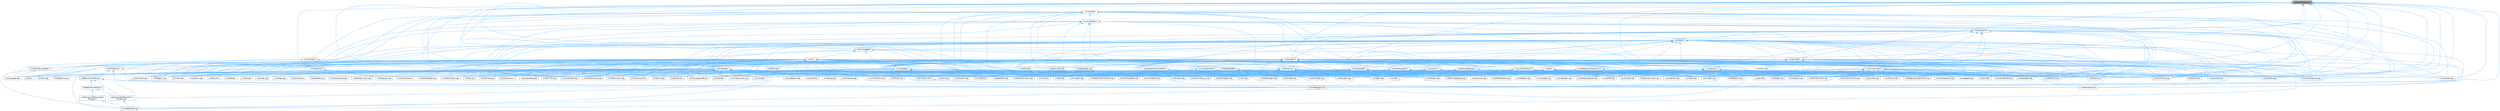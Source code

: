 digraph "src/membergroup.h"
{
 // INTERACTIVE_SVG=YES
 // LATEX_PDF_SIZE
  bgcolor="transparent";
  edge [fontname=Helvetica,fontsize=10,labelfontname=Helvetica,labelfontsize=10];
  node [fontname=Helvetica,fontsize=10,shape=box,height=0.2,width=0.4];
  Node1 [id="Node000001",label="src/membergroup.h",height=0.2,width=0.4,color="gray40", fillcolor="grey60", style="filled", fontcolor="black",tooltip=" "];
  Node1 -> Node2 [id="edge1_Node000001_Node000002",dir="back",color="steelblue1",style="solid",tooltip=" "];
  Node2 [id="Node000002",label="src/classdef.cpp",height=0.2,width=0.4,color="grey40", fillcolor="white", style="filled",URL="$de/d89/classdef_8cpp.html",tooltip=" "];
  Node1 -> Node3 [id="edge2_Node000001_Node000003",dir="back",color="steelblue1",style="solid",tooltip=" "];
  Node3 [id="Node000003",label="src/classdef.h",height=0.2,width=0.4,color="grey40", fillcolor="white", style="filled",URL="$d1/da6/classdef_8h.html",tooltip=" "];
  Node3 -> Node2 [id="edge3_Node000003_Node000002",dir="back",color="steelblue1",style="solid",tooltip=" "];
  Node3 -> Node4 [id="edge4_Node000003_Node000004",dir="back",color="steelblue1",style="solid",tooltip=" "];
  Node4 [id="Node000004",label="src/classlist.h",height=0.2,width=0.4,color="grey40", fillcolor="white", style="filled",URL="$d2/df8/classlist_8h.html",tooltip=" "];
  Node4 -> Node2 [id="edge5_Node000004_Node000002",dir="back",color="steelblue1",style="solid",tooltip=" "];
  Node4 -> Node5 [id="edge6_Node000004_Node000005",dir="back",color="steelblue1",style="solid",tooltip=" "];
  Node5 [id="Node000005",label="src/classlist.cpp",height=0.2,width=0.4,color="grey40", fillcolor="white", style="filled",URL="$d6/d10/classlist_8cpp.html",tooltip=" "];
  Node4 -> Node6 [id="edge7_Node000004_Node000006",dir="back",color="steelblue1",style="solid",tooltip=" "];
  Node6 [id="Node000006",label="src/code.l",height=0.2,width=0.4,color="grey40", fillcolor="white", style="filled",URL="$da/d1f/code_8l.html",tooltip=" "];
  Node4 -> Node7 [id="edge8_Node000004_Node000007",dir="back",color="steelblue1",style="solid",tooltip=" "];
  Node7 [id="Node000007",label="src/defgen.cpp",height=0.2,width=0.4,color="grey40", fillcolor="white", style="filled",URL="$d3/d17/defgen_8cpp.html",tooltip=" "];
  Node4 -> Node8 [id="edge9_Node000004_Node000008",dir="back",color="steelblue1",style="solid",tooltip=" "];
  Node8 [id="Node000008",label="src/diagram.cpp",height=0.2,width=0.4,color="grey40", fillcolor="white", style="filled",URL="$da/d0d/diagram_8cpp.html",tooltip=" "];
  Node4 -> Node9 [id="edge10_Node000004_Node000009",dir="back",color="steelblue1",style="solid",tooltip=" "];
  Node9 [id="Node000009",label="src/docbookgen.cpp",height=0.2,width=0.4,color="grey40", fillcolor="white", style="filled",URL="$d8/d29/docbookgen_8cpp.html",tooltip=" "];
  Node4 -> Node10 [id="edge11_Node000004_Node000010",dir="back",color="steelblue1",style="solid",tooltip=" "];
  Node10 [id="Node000010",label="src/docparser.cpp",height=0.2,width=0.4,color="grey40", fillcolor="white", style="filled",URL="$da/d17/docparser_8cpp.html",tooltip=" "];
  Node4 -> Node11 [id="edge12_Node000004_Node000011",dir="back",color="steelblue1",style="solid",tooltip=" "];
  Node11 [id="Node000011",label="src/dotgfxhierarchytable.cpp",height=0.2,width=0.4,color="grey40", fillcolor="white", style="filled",URL="$d4/d09/dotgfxhierarchytable_8cpp.html",tooltip=" "];
  Node4 -> Node12 [id="edge13_Node000004_Node000012",dir="back",color="steelblue1",style="solid",tooltip=" "];
  Node12 [id="Node000012",label="src/dotgroupcollaboration.cpp",height=0.2,width=0.4,color="grey40", fillcolor="white", style="filled",URL="$d1/d86/dotgroupcollaboration_8cpp.html",tooltip=" "];
  Node4 -> Node13 [id="edge14_Node000004_Node000013",dir="back",color="steelblue1",style="solid",tooltip=" "];
  Node13 [id="Node000013",label="src/doxygen.cpp",height=0.2,width=0.4,color="grey40", fillcolor="white", style="filled",URL="$dc/d98/doxygen_8cpp.html",tooltip=" "];
  Node4 -> Node14 [id="edge15_Node000004_Node000014",dir="back",color="steelblue1",style="solid",tooltip=" "];
  Node14 [id="Node000014",label="src/filedef.cpp",height=0.2,width=0.4,color="grey40", fillcolor="white", style="filled",URL="$d6/ddc/filedef_8cpp.html",tooltip=" "];
  Node4 -> Node15 [id="edge16_Node000004_Node000015",dir="back",color="steelblue1",style="solid",tooltip=" "];
  Node15 [id="Node000015",label="src/fortrancode.l",height=0.2,width=0.4,color="grey40", fillcolor="white", style="filled",URL="$d9/d5b/fortrancode_8l.html",tooltip=" "];
  Node4 -> Node16 [id="edge17_Node000004_Node000016",dir="back",color="steelblue1",style="solid",tooltip=" "];
  Node16 [id="Node000016",label="src/groupdef.cpp",height=0.2,width=0.4,color="grey40", fillcolor="white", style="filled",URL="$d6/d42/groupdef_8cpp.html",tooltip=" "];
  Node4 -> Node17 [id="edge18_Node000004_Node000017",dir="back",color="steelblue1",style="solid",tooltip=" "];
  Node17 [id="Node000017",label="src/index.cpp",height=0.2,width=0.4,color="grey40", fillcolor="white", style="filled",URL="$db/d14/index_8cpp.html",tooltip="This file contains functions for the various index pages."];
  Node4 -> Node18 [id="edge19_Node000004_Node000018",dir="back",color="steelblue1",style="solid",tooltip=" "];
  Node18 [id="Node000018",label="src/latexgen.cpp",height=0.2,width=0.4,color="grey40", fillcolor="white", style="filled",URL="$d4/d42/latexgen_8cpp.html",tooltip=" "];
  Node4 -> Node19 [id="edge20_Node000004_Node000019",dir="back",color="steelblue1",style="solid",tooltip=" "];
  Node19 [id="Node000019",label="src/moduledef.cpp",height=0.2,width=0.4,color="grey40", fillcolor="white", style="filled",URL="$dd/d5c/moduledef_8cpp.html",tooltip=" "];
  Node4 -> Node20 [id="edge21_Node000004_Node000020",dir="back",color="steelblue1",style="solid",tooltip=" "];
  Node20 [id="Node000020",label="src/namespacedef.cpp",height=0.2,width=0.4,color="grey40", fillcolor="white", style="filled",URL="$d7/d1c/namespacedef_8cpp.html",tooltip=" "];
  Node4 -> Node21 [id="edge22_Node000004_Node000021",dir="back",color="steelblue1",style="solid",tooltip=" "];
  Node21 [id="Node000021",label="src/perlmodgen.cpp",height=0.2,width=0.4,color="grey40", fillcolor="white", style="filled",URL="$de/dd0/perlmodgen_8cpp.html",tooltip=" "];
  Node4 -> Node22 [id="edge23_Node000004_Node000022",dir="back",color="steelblue1",style="solid",tooltip=" "];
  Node22 [id="Node000022",label="src/pycode.l",height=0.2,width=0.4,color="grey40", fillcolor="white", style="filled",URL="$d3/ded/pycode_8l.html",tooltip=" "];
  Node4 -> Node23 [id="edge24_Node000004_Node000023",dir="back",color="steelblue1",style="solid",tooltip=" "];
  Node23 [id="Node000023",label="src/rtfgen.cpp",height=0.2,width=0.4,color="grey40", fillcolor="white", style="filled",URL="$d0/d9c/rtfgen_8cpp.html",tooltip=" "];
  Node4 -> Node24 [id="edge25_Node000004_Node000024",dir="back",color="steelblue1",style="solid",tooltip=" "];
  Node24 [id="Node000024",label="src/searchindex_js.cpp",height=0.2,width=0.4,color="grey40", fillcolor="white", style="filled",URL="$d9/d2f/searchindex__js_8cpp.html",tooltip=" "];
  Node4 -> Node25 [id="edge26_Node000004_Node000025",dir="back",color="steelblue1",style="solid",tooltip=" "];
  Node25 [id="Node000025",label="src/sqlite3gen.cpp",height=0.2,width=0.4,color="grey40", fillcolor="white", style="filled",URL="$d8/df8/sqlite3gen_8cpp.html",tooltip=" "];
  Node4 -> Node26 [id="edge27_Node000004_Node000026",dir="back",color="steelblue1",style="solid",tooltip=" "];
  Node26 [id="Node000026",label="src/util.cpp",height=0.2,width=0.4,color="grey40", fillcolor="white", style="filled",URL="$df/d2d/util_8cpp.html",tooltip=" "];
  Node4 -> Node27 [id="edge28_Node000004_Node000027",dir="back",color="steelblue1",style="solid",tooltip=" "];
  Node27 [id="Node000027",label="src/vhdldocgen.cpp",height=0.2,width=0.4,color="grey40", fillcolor="white", style="filled",URL="$de/dea/vhdldocgen_8cpp.html",tooltip=" "];
  Node4 -> Node28 [id="edge29_Node000004_Node000028",dir="back",color="steelblue1",style="solid",tooltip=" "];
  Node28 [id="Node000028",label="src/xmlgen.cpp",height=0.2,width=0.4,color="grey40", fillcolor="white", style="filled",URL="$d0/dc3/xmlgen_8cpp.html",tooltip=" "];
  Node3 -> Node8 [id="edge30_Node000003_Node000008",dir="back",color="steelblue1",style="solid",tooltip=" "];
  Node3 -> Node9 [id="edge31_Node000003_Node000009",dir="back",color="steelblue1",style="solid",tooltip=" "];
  Node3 -> Node29 [id="edge32_Node000003_Node000029",dir="back",color="steelblue1",style="solid",tooltip=" "];
  Node29 [id="Node000029",label="src/docsets.cpp",height=0.2,width=0.4,color="grey40", fillcolor="white", style="filled",URL="$d7/d8f/docsets_8cpp.html",tooltip=" "];
  Node3 -> Node30 [id="edge33_Node000003_Node000030",dir="back",color="steelblue1",style="solid",tooltip=" "];
  Node30 [id="Node000030",label="src/dotclassgraph.h",height=0.2,width=0.4,color="grey40", fillcolor="white", style="filled",URL="$d5/d04/dotclassgraph_8h.html",tooltip=" "];
  Node30 -> Node2 [id="edge34_Node000030_Node000002",dir="back",color="steelblue1",style="solid",tooltip=" "];
  Node30 -> Node7 [id="edge35_Node000030_Node000007",dir="back",color="steelblue1",style="solid",tooltip=" "];
  Node30 -> Node9 [id="edge36_Node000030_Node000009",dir="back",color="steelblue1",style="solid",tooltip=" "];
  Node30 -> Node31 [id="edge37_Node000030_Node000031",dir="back",color="steelblue1",style="solid",tooltip=" "];
  Node31 [id="Node000031",label="src/dotclassgraph.cpp",height=0.2,width=0.4,color="grey40", fillcolor="white", style="filled",URL="$d4/dcd/dotclassgraph_8cpp.html",tooltip=" "];
  Node30 -> Node32 [id="edge38_Node000030_Node000032",dir="back",color="steelblue1",style="solid",tooltip=" "];
  Node32 [id="Node000032",label="src/htmlgen.cpp",height=0.2,width=0.4,color="grey40", fillcolor="white", style="filled",URL="$d8/d6e/htmlgen_8cpp.html",tooltip=" "];
  Node30 -> Node18 [id="edge39_Node000030_Node000018",dir="back",color="steelblue1",style="solid",tooltip=" "];
  Node30 -> Node23 [id="edge40_Node000030_Node000023",dir="back",color="steelblue1",style="solid",tooltip=" "];
  Node30 -> Node28 [id="edge41_Node000030_Node000028",dir="back",color="steelblue1",style="solid",tooltip=" "];
  Node3 -> Node33 [id="edge42_Node000003_Node000033",dir="back",color="steelblue1",style="solid",tooltip=" "];
  Node33 [id="Node000033",label="src/dotgfxhierarchytable.h",height=0.2,width=0.4,color="grey40", fillcolor="white", style="filled",URL="$d2/de7/dotgfxhierarchytable_8h.html",tooltip=" "];
  Node33 -> Node11 [id="edge43_Node000033_Node000011",dir="back",color="steelblue1",style="solid",tooltip=" "];
  Node33 -> Node32 [id="edge44_Node000033_Node000032",dir="back",color="steelblue1",style="solid",tooltip=" "];
  Node33 -> Node17 [id="edge45_Node000033_Node000017",dir="back",color="steelblue1",style="solid",tooltip=" "];
  Node3 -> Node34 [id="edge46_Node000003_Node000034",dir="back",color="steelblue1",style="solid",tooltip=" "];
  Node34 [id="Node000034",label="src/dotnode.cpp",height=0.2,width=0.4,color="grey40", fillcolor="white", style="filled",URL="$df/d58/dotnode_8cpp.html",tooltip=" "];
  Node3 -> Node14 [id="edge47_Node000003_Node000014",dir="back",color="steelblue1",style="solid",tooltip=" "];
  Node3 -> Node35 [id="edge48_Node000003_Node000035",dir="back",color="steelblue1",style="solid",tooltip=" "];
  Node35 [id="Node000035",label="src/ftvhelp.cpp",height=0.2,width=0.4,color="grey40", fillcolor="white", style="filled",URL="$db/d41/ftvhelp_8cpp.html",tooltip=" "];
  Node3 -> Node16 [id="edge49_Node000003_Node000016",dir="back",color="steelblue1",style="solid",tooltip=" "];
  Node3 -> Node36 [id="edge50_Node000003_Node000036",dir="back",color="steelblue1",style="solid",tooltip=" "];
  Node36 [id="Node000036",label="src/memberdef.h",height=0.2,width=0.4,color="grey40", fillcolor="white", style="filled",URL="$d4/d46/memberdef_8h.html",tooltip=" "];
  Node36 -> Node9 [id="edge51_Node000036_Node000009",dir="back",color="steelblue1",style="solid",tooltip=" "];
  Node36 -> Node29 [id="edge52_Node000036_Node000029",dir="back",color="steelblue1",style="solid",tooltip=" "];
  Node36 -> Node37 [id="edge53_Node000036_Node000037",dir="back",color="steelblue1",style="solid",tooltip=" "];
  Node37 [id="Node000037",label="src/dotcallgraph.h",height=0.2,width=0.4,color="grey40", fillcolor="white", style="filled",URL="$dc/dcf/dotcallgraph_8h.html",tooltip=" "];
  Node37 -> Node9 [id="edge54_Node000037_Node000009",dir="back",color="steelblue1",style="solid",tooltip=" "];
  Node37 -> Node38 [id="edge55_Node000037_Node000038",dir="back",color="steelblue1",style="solid",tooltip=" "];
  Node38 [id="Node000038",label="src/dotcallgraph.cpp",height=0.2,width=0.4,color="grey40", fillcolor="white", style="filled",URL="$d4/dd5/dotcallgraph_8cpp.html",tooltip=" "];
  Node37 -> Node32 [id="edge56_Node000037_Node000032",dir="back",color="steelblue1",style="solid",tooltip=" "];
  Node37 -> Node18 [id="edge57_Node000037_Node000018",dir="back",color="steelblue1",style="solid",tooltip=" "];
  Node37 -> Node39 [id="edge58_Node000037_Node000039",dir="back",color="steelblue1",style="solid",tooltip=" "];
  Node39 [id="Node000039",label="src/memberdef.cpp",height=0.2,width=0.4,color="grey40", fillcolor="white", style="filled",URL="$d0/d72/memberdef_8cpp.html",tooltip=" "];
  Node37 -> Node23 [id="edge59_Node000037_Node000023",dir="back",color="steelblue1",style="solid",tooltip=" "];
  Node36 -> Node14 [id="edge60_Node000036_Node000014",dir="back",color="steelblue1",style="solid",tooltip=" "];
  Node36 -> Node40 [id="edge61_Node000036_Node000040",dir="back",color="steelblue1",style="solid",tooltip=" "];
  Node40 [id="Node000040",label="src/htmldocvisitor.cpp",height=0.2,width=0.4,color="grey40", fillcolor="white", style="filled",URL="$da/db0/htmldocvisitor_8cpp.html",tooltip=" "];
  Node36 -> Node41 [id="edge62_Node000036_Node000041",dir="back",color="steelblue1",style="solid",tooltip=" "];
  Node41 [id="Node000041",label="src/htmlhelp.cpp",height=0.2,width=0.4,color="grey40", fillcolor="white", style="filled",URL="$d3/d4b/htmlhelp_8cpp.html",tooltip=" "];
  Node36 -> Node39 [id="edge63_Node000036_Node000039",dir="back",color="steelblue1",style="solid",tooltip=" "];
  Node36 -> Node42 [id="edge64_Node000036_Node000042",dir="back",color="steelblue1",style="solid",tooltip=" "];
  Node42 [id="Node000042",label="src/memberlist.h",height=0.2,width=0.4,color="grey40", fillcolor="white", style="filled",URL="$dd/d78/memberlist_8h.html",tooltip=" "];
  Node42 -> Node2 [id="edge65_Node000042_Node000002",dir="back",color="steelblue1",style="solid",tooltip=" "];
  Node42 -> Node7 [id="edge66_Node000042_Node000007",dir="back",color="steelblue1",style="solid",tooltip=" "];
  Node42 -> Node43 [id="edge67_Node000042_Node000043",dir="back",color="steelblue1",style="solid",tooltip=" "];
  Node43 [id="Node000043",label="src/definition.cpp",height=0.2,width=0.4,color="grey40", fillcolor="white", style="filled",URL="$d3/dea/definition_8cpp.html",tooltip=" "];
  Node42 -> Node9 [id="edge68_Node000042_Node000009",dir="back",color="steelblue1",style="solid",tooltip=" "];
  Node42 -> Node38 [id="edge69_Node000042_Node000038",dir="back",color="steelblue1",style="solid",tooltip=" "];
  Node42 -> Node34 [id="edge70_Node000042_Node000034",dir="back",color="steelblue1",style="solid",tooltip=" "];
  Node42 -> Node13 [id="edge71_Node000042_Node000013",dir="back",color="steelblue1",style="solid",tooltip=" "];
  Node42 -> Node44 [id="edge72_Node000042_Node000044",dir="back",color="steelblue1",style="solid",tooltip=" "];
  Node44 [id="Node000044",label="src/doxygen.h",height=0.2,width=0.4,color="grey40", fillcolor="white", style="filled",URL="$d1/da1/doxygen_8h.html",tooltip=" "];
  Node44 -> Node2 [id="edge73_Node000044_Node000002",dir="back",color="steelblue1",style="solid",tooltip=" "];
  Node44 -> Node5 [id="edge74_Node000044_Node000005",dir="back",color="steelblue1",style="solid",tooltip=" "];
  Node44 -> Node6 [id="edge75_Node000044_Node000006",dir="back",color="steelblue1",style="solid",tooltip=" "];
  Node44 -> Node45 [id="edge76_Node000044_Node000045",dir="back",color="steelblue1",style="solid",tooltip=" "];
  Node45 [id="Node000045",label="src/codefragment.cpp",height=0.2,width=0.4,color="grey40", fillcolor="white", style="filled",URL="$dd/d4a/codefragment_8cpp.html",tooltip=" "];
  Node44 -> Node46 [id="edge77_Node000044_Node000046",dir="back",color="steelblue1",style="solid",tooltip=" "];
  Node46 [id="Node000046",label="src/commentcnv.l",height=0.2,width=0.4,color="grey40", fillcolor="white", style="filled",URL="$d0/d47/commentcnv_8l.html",tooltip=" "];
  Node44 -> Node47 [id="edge78_Node000044_Node000047",dir="back",color="steelblue1",style="solid",tooltip=" "];
  Node47 [id="Node000047",label="src/commentscan.l",height=0.2,width=0.4,color="grey40", fillcolor="white", style="filled",URL="$d7/d5f/commentscan_8l.html",tooltip=" "];
  Node44 -> Node48 [id="edge79_Node000044_Node000048",dir="back",color="steelblue1",style="solid",tooltip=" "];
  Node48 [id="Node000048",label="src/conceptdef.cpp",height=0.2,width=0.4,color="grey40", fillcolor="white", style="filled",URL="$d8/d0a/conceptdef_8cpp.html",tooltip=" "];
  Node44 -> Node7 [id="edge80_Node000044_Node000007",dir="back",color="steelblue1",style="solid",tooltip=" "];
  Node44 -> Node43 [id="edge81_Node000044_Node000043",dir="back",color="steelblue1",style="solid",tooltip=" "];
  Node44 -> Node8 [id="edge82_Node000044_Node000008",dir="back",color="steelblue1",style="solid",tooltip=" "];
  Node44 -> Node49 [id="edge83_Node000044_Node000049",dir="back",color="steelblue1",style="solid",tooltip=" "];
  Node49 [id="Node000049",label="src/dirdef.cpp",height=0.2,width=0.4,color="grey40", fillcolor="white", style="filled",URL="$d8/d52/dirdef_8cpp.html",tooltip=" "];
  Node44 -> Node9 [id="edge84_Node000044_Node000009",dir="back",color="steelblue1",style="solid",tooltip=" "];
  Node44 -> Node50 [id="edge85_Node000044_Node000050",dir="back",color="steelblue1",style="solid",tooltip=" "];
  Node50 [id="Node000050",label="src/docbookvisitor.cpp",height=0.2,width=0.4,color="grey40", fillcolor="white", style="filled",URL="$dc/d05/docbookvisitor_8cpp.html",tooltip=" "];
  Node44 -> Node51 [id="edge86_Node000044_Node000051",dir="back",color="steelblue1",style="solid",tooltip=" "];
  Node51 [id="Node000051",label="src/docgroup.cpp",height=0.2,width=0.4,color="grey40", fillcolor="white", style="filled",URL="$d3/d36/docgroup_8cpp.html",tooltip=" "];
  Node44 -> Node52 [id="edge87_Node000044_Node000052",dir="back",color="steelblue1",style="solid",tooltip=" "];
  Node52 [id="Node000052",label="src/docnode.cpp",height=0.2,width=0.4,color="grey40", fillcolor="white", style="filled",URL="$d0/d2b/docnode_8cpp.html",tooltip=" "];
  Node44 -> Node10 [id="edge88_Node000044_Node000010",dir="back",color="steelblue1",style="solid",tooltip=" "];
  Node44 -> Node29 [id="edge89_Node000044_Node000029",dir="back",color="steelblue1",style="solid",tooltip=" "];
  Node44 -> Node53 [id="edge90_Node000044_Node000053",dir="back",color="steelblue1",style="solid",tooltip=" "];
  Node53 [id="Node000053",label="src/doctokenizer.l",height=0.2,width=0.4,color="grey40", fillcolor="white", style="filled",URL="$d1/d39/doctokenizer_8l.html",tooltip=" "];
  Node44 -> Node54 [id="edge91_Node000044_Node000054",dir="back",color="steelblue1",style="solid",tooltip=" "];
  Node54 [id="Node000054",label="src/docvisitor.cpp",height=0.2,width=0.4,color="grey40", fillcolor="white", style="filled",URL="$da/d39/docvisitor_8cpp.html",tooltip=" "];
  Node44 -> Node55 [id="edge92_Node000044_Node000055",dir="back",color="steelblue1",style="solid",tooltip=" "];
  Node55 [id="Node000055",label="src/dot.cpp",height=0.2,width=0.4,color="grey40", fillcolor="white", style="filled",URL="$de/daa/dot_8cpp.html",tooltip=" "];
  Node44 -> Node56 [id="edge93_Node000044_Node000056",dir="back",color="steelblue1",style="solid",tooltip=" "];
  Node56 [id="Node000056",label="src/dot.h",height=0.2,width=0.4,color="grey40", fillcolor="white", style="filled",URL="$d6/d4a/dot_8h.html",tooltip=" "];
  Node56 -> Node2 [id="edge94_Node000056_Node000002",dir="back",color="steelblue1",style="solid",tooltip=" "];
  Node56 -> Node7 [id="edge95_Node000056_Node000007",dir="back",color="steelblue1",style="solid",tooltip=" "];
  Node56 -> Node49 [id="edge96_Node000056_Node000049",dir="back",color="steelblue1",style="solid",tooltip=" "];
  Node56 -> Node9 [id="edge97_Node000056_Node000009",dir="back",color="steelblue1",style="solid",tooltip=" "];
  Node56 -> Node50 [id="edge98_Node000056_Node000050",dir="back",color="steelblue1",style="solid",tooltip=" "];
  Node56 -> Node55 [id="edge99_Node000056_Node000055",dir="back",color="steelblue1",style="solid",tooltip=" "];
  Node56 -> Node57 [id="edge100_Node000056_Node000057",dir="back",color="steelblue1",style="solid",tooltip=" "];
  Node57 [id="Node000057",label="src/dotfilepatcher.cpp",height=0.2,width=0.4,color="grey40", fillcolor="white", style="filled",URL="$d9/d92/dotfilepatcher_8cpp.html",tooltip=" "];
  Node56 -> Node58 [id="edge101_Node000056_Node000058",dir="back",color="steelblue1",style="solid",tooltip=" "];
  Node58 [id="Node000058",label="src/dotgraph.cpp",height=0.2,width=0.4,color="grey40", fillcolor="white", style="filled",URL="$de/d45/dotgraph_8cpp.html",tooltip=" "];
  Node56 -> Node59 [id="edge102_Node000056_Node000059",dir="back",color="steelblue1",style="solid",tooltip=" "];
  Node59 [id="Node000059",label="src/dotlegendgraph.cpp",height=0.2,width=0.4,color="grey40", fillcolor="white", style="filled",URL="$d4/d33/dotlegendgraph_8cpp.html",tooltip=" "];
  Node56 -> Node60 [id="edge103_Node000056_Node000060",dir="back",color="steelblue1",style="solid",tooltip=" "];
  Node60 [id="Node000060",label="src/dotrunner.cpp",height=0.2,width=0.4,color="grey40", fillcolor="white", style="filled",URL="$d1/dfe/dotrunner_8cpp.html",tooltip=" "];
  Node56 -> Node13 [id="edge104_Node000056_Node000013",dir="back",color="steelblue1",style="solid",tooltip=" "];
  Node56 -> Node14 [id="edge105_Node000056_Node000014",dir="back",color="steelblue1",style="solid",tooltip=" "];
  Node56 -> Node16 [id="edge106_Node000056_Node000016",dir="back",color="steelblue1",style="solid",tooltip=" "];
  Node56 -> Node40 [id="edge107_Node000056_Node000040",dir="back",color="steelblue1",style="solid",tooltip=" "];
  Node56 -> Node32 [id="edge108_Node000056_Node000032",dir="back",color="steelblue1",style="solid",tooltip=" "];
  Node56 -> Node17 [id="edge109_Node000056_Node000017",dir="back",color="steelblue1",style="solid",tooltip=" "];
  Node56 -> Node61 [id="edge110_Node000056_Node000061",dir="back",color="steelblue1",style="solid",tooltip=" "];
  Node61 [id="Node000061",label="src/latexdocvisitor.cpp",height=0.2,width=0.4,color="grey40", fillcolor="white", style="filled",URL="$d1/d4e/latexdocvisitor_8cpp.html",tooltip=" "];
  Node56 -> Node18 [id="edge111_Node000056_Node000018",dir="back",color="steelblue1",style="solid",tooltip=" "];
  Node56 -> Node62 [id="edge112_Node000056_Node000062",dir="back",color="steelblue1",style="solid",tooltip=" "];
  Node62 [id="Node000062",label="src/mandocvisitor.cpp",height=0.2,width=0.4,color="grey40", fillcolor="white", style="filled",URL="$d8/dde/mandocvisitor_8cpp.html",tooltip=" "];
  Node56 -> Node39 [id="edge113_Node000056_Node000039",dir="back",color="steelblue1",style="solid",tooltip=" "];
  Node56 -> Node63 [id="edge114_Node000056_Node000063",dir="back",color="steelblue1",style="solid",tooltip=" "];
  Node63 [id="Node000063",label="src/rtfdocvisitor.cpp",height=0.2,width=0.4,color="grey40", fillcolor="white", style="filled",URL="$de/d9a/rtfdocvisitor_8cpp.html",tooltip=" "];
  Node56 -> Node23 [id="edge115_Node000056_Node000023",dir="back",color="steelblue1",style="solid",tooltip=" "];
  Node56 -> Node25 [id="edge116_Node000056_Node000025",dir="back",color="steelblue1",style="solid",tooltip=" "];
  Node56 -> Node64 [id="edge117_Node000056_Node000064",dir="back",color="steelblue1",style="solid",tooltip=" "];
  Node64 [id="Node000064",label="src/xmldocvisitor.cpp",height=0.2,width=0.4,color="grey40", fillcolor="white", style="filled",URL="$dd/db6/xmldocvisitor_8cpp.html",tooltip=" "];
  Node56 -> Node28 [id="edge118_Node000056_Node000028",dir="back",color="steelblue1",style="solid",tooltip=" "];
  Node44 -> Node65 [id="edge119_Node000044_Node000065",dir="back",color="steelblue1",style="solid",tooltip=" "];
  Node65 [id="Node000065",label="src/dotdirdeps.cpp",height=0.2,width=0.4,color="grey40", fillcolor="white", style="filled",URL="$da/d45/dotdirdeps_8cpp.html",tooltip=" "];
  Node44 -> Node57 [id="edge120_Node000044_Node000057",dir="back",color="steelblue1",style="solid",tooltip=" "];
  Node44 -> Node11 [id="edge121_Node000044_Node000011",dir="back",color="steelblue1",style="solid",tooltip=" "];
  Node44 -> Node58 [id="edge122_Node000044_Node000058",dir="back",color="steelblue1",style="solid",tooltip=" "];
  Node44 -> Node12 [id="edge123_Node000044_Node000012",dir="back",color="steelblue1",style="solid",tooltip=" "];
  Node44 -> Node59 [id="edge124_Node000044_Node000059",dir="back",color="steelblue1",style="solid",tooltip=" "];
  Node44 -> Node34 [id="edge125_Node000044_Node000034",dir="back",color="steelblue1",style="solid",tooltip=" "];
  Node44 -> Node60 [id="edge126_Node000044_Node000060",dir="back",color="steelblue1",style="solid",tooltip=" "];
  Node44 -> Node13 [id="edge127_Node000044_Node000013",dir="back",color="steelblue1",style="solid",tooltip=" "];
  Node44 -> Node66 [id="edge128_Node000044_Node000066",dir="back",color="steelblue1",style="solid",tooltip=" "];
  Node66 [id="Node000066",label="src/eclipsehelp.cpp",height=0.2,width=0.4,color="grey40", fillcolor="white", style="filled",URL="$d8/d56/eclipsehelp_8cpp.html",tooltip=" "];
  Node44 -> Node67 [id="edge129_Node000044_Node000067",dir="back",color="steelblue1",style="solid",tooltip=" "];
  Node67 [id="Node000067",label="src/entry.cpp",height=0.2,width=0.4,color="grey40", fillcolor="white", style="filled",URL="$d2/dd2/entry_8cpp.html",tooltip=" "];
  Node44 -> Node14 [id="edge130_Node000044_Node000014",dir="back",color="steelblue1",style="solid",tooltip=" "];
  Node44 -> Node68 [id="edge131_Node000044_Node000068",dir="back",color="steelblue1",style="solid",tooltip=" "];
  Node68 [id="Node000068",label="src/formula.cpp",height=0.2,width=0.4,color="grey40", fillcolor="white", style="filled",URL="$d7/d5b/formula_8cpp.html",tooltip=" "];
  Node44 -> Node15 [id="edge132_Node000044_Node000015",dir="back",color="steelblue1",style="solid",tooltip=" "];
  Node44 -> Node69 [id="edge133_Node000044_Node000069",dir="back",color="steelblue1",style="solid",tooltip=" "];
  Node69 [id="Node000069",label="src/fortranscanner.l",height=0.2,width=0.4,color="grey40", fillcolor="white", style="filled",URL="$dd/d00/fortranscanner_8l.html",tooltip=" "];
  Node44 -> Node35 [id="edge134_Node000044_Node000035",dir="back",color="steelblue1",style="solid",tooltip=" "];
  Node44 -> Node16 [id="edge135_Node000044_Node000016",dir="back",color="steelblue1",style="solid",tooltip=" "];
  Node44 -> Node40 [id="edge136_Node000044_Node000040",dir="back",color="steelblue1",style="solid",tooltip=" "];
  Node44 -> Node32 [id="edge137_Node000044_Node000032",dir="back",color="steelblue1",style="solid",tooltip=" "];
  Node44 -> Node41 [id="edge138_Node000044_Node000041",dir="back",color="steelblue1",style="solid",tooltip=" "];
  Node44 -> Node17 [id="edge139_Node000044_Node000017",dir="back",color="steelblue1",style="solid",tooltip=" "];
  Node44 -> Node61 [id="edge140_Node000044_Node000061",dir="back",color="steelblue1",style="solid",tooltip=" "];
  Node44 -> Node18 [id="edge141_Node000044_Node000018",dir="back",color="steelblue1",style="solid",tooltip=" "];
  Node44 -> Node70 [id="edge142_Node000044_Node000070",dir="back",color="steelblue1",style="solid",tooltip=" "];
  Node70 [id="Node000070",label="src/layout.cpp",height=0.2,width=0.4,color="grey40", fillcolor="white", style="filled",URL="$db/d16/layout_8cpp.html",tooltip=" "];
  Node44 -> Node71 [id="edge143_Node000044_Node000071",dir="back",color="steelblue1",style="solid",tooltip=" "];
  Node71 [id="Node000071",label="src/lexcode.l",height=0.2,width=0.4,color="grey40", fillcolor="white", style="filled",URL="$d0/d7e/lexcode_8l.html",tooltip=" "];
  Node44 -> Node72 [id="edge144_Node000044_Node000072",dir="back",color="steelblue1",style="solid",tooltip=" "];
  Node72 [id="Node000072",label="src/main.cpp",height=0.2,width=0.4,color="grey40", fillcolor="white", style="filled",URL="$df/d0a/main_8cpp.html",tooltip="main entry point for doxygen"];
  Node44 -> Node62 [id="edge145_Node000044_Node000062",dir="back",color="steelblue1",style="solid",tooltip=" "];
  Node44 -> Node73 [id="edge146_Node000044_Node000073",dir="back",color="steelblue1",style="solid",tooltip=" "];
  Node73 [id="Node000073",label="src/mangen.cpp",height=0.2,width=0.4,color="grey40", fillcolor="white", style="filled",URL="$d7/de7/mangen_8cpp.html",tooltip=" "];
  Node44 -> Node74 [id="edge147_Node000044_Node000074",dir="back",color="steelblue1",style="solid",tooltip=" "];
  Node74 [id="Node000074",label="src/markdown.cpp",height=0.2,width=0.4,color="grey40", fillcolor="white", style="filled",URL="$de/d04/markdown_8cpp.html",tooltip=" "];
  Node44 -> Node39 [id="edge148_Node000044_Node000039",dir="back",color="steelblue1",style="solid",tooltip=" "];
  Node44 -> Node75 [id="edge149_Node000044_Node000075",dir="back",color="steelblue1",style="solid",tooltip=" "];
  Node75 [id="Node000075",label="src/membergroup.cpp",height=0.2,width=0.4,color="grey40", fillcolor="white", style="filled",URL="$d6/d18/membergroup_8cpp.html",tooltip=" "];
  Node44 -> Node76 [id="edge150_Node000044_Node000076",dir="back",color="steelblue1",style="solid",tooltip=" "];
  Node76 [id="Node000076",label="src/memberlist.cpp",height=0.2,width=0.4,color="grey40", fillcolor="white", style="filled",URL="$d0/d14/memberlist_8cpp.html",tooltip=" "];
  Node44 -> Node77 [id="edge151_Node000044_Node000077",dir="back",color="steelblue1",style="solid",tooltip=" "];
  Node77 [id="Node000077",label="src/message.cpp",height=0.2,width=0.4,color="grey40", fillcolor="white", style="filled",URL="$d8/d6a/message_8cpp.html",tooltip=" "];
  Node44 -> Node78 [id="edge152_Node000044_Node000078",dir="back",color="steelblue1",style="solid",tooltip=" "];
  Node78 [id="Node000078",label="src/msc.cpp",height=0.2,width=0.4,color="grey40", fillcolor="white", style="filled",URL="$db/d33/msc_8cpp.html",tooltip=" "];
  Node44 -> Node20 [id="edge153_Node000044_Node000020",dir="back",color="steelblue1",style="solid",tooltip=" "];
  Node44 -> Node79 [id="edge154_Node000044_Node000079",dir="back",color="steelblue1",style="solid",tooltip=" "];
  Node79 [id="Node000079",label="src/outputgen.cpp",height=0.2,width=0.4,color="grey40", fillcolor="white", style="filled",URL="$d0/d17/outputgen_8cpp.html",tooltip=" "];
  Node44 -> Node80 [id="edge155_Node000044_Node000080",dir="back",color="steelblue1",style="solid",tooltip=" "];
  Node80 [id="Node000080",label="src/outputlist.cpp",height=0.2,width=0.4,color="grey40", fillcolor="white", style="filled",URL="$db/dd8/outputlist_8cpp.html",tooltip=" "];
  Node44 -> Node81 [id="edge156_Node000044_Node000081",dir="back",color="steelblue1",style="solid",tooltip=" "];
  Node81 [id="Node000081",label="src/outputlist.h",height=0.2,width=0.4,color="grey40", fillcolor="white", style="filled",URL="$d2/db9/outputlist_8h.html",tooltip=" "];
  Node81 -> Node2 [id="edge157_Node000081_Node000002",dir="back",color="steelblue1",style="solid",tooltip=" "];
  Node81 -> Node5 [id="edge158_Node000081_Node000005",dir="back",color="steelblue1",style="solid",tooltip=" "];
  Node81 -> Node6 [id="edge159_Node000081_Node000006",dir="back",color="steelblue1",style="solid",tooltip=" "];
  Node81 -> Node45 [id="edge160_Node000081_Node000045",dir="back",color="steelblue1",style="solid",tooltip=" "];
  Node81 -> Node48 [id="edge161_Node000081_Node000048",dir="back",color="steelblue1",style="solid",tooltip=" "];
  Node81 -> Node43 [id="edge162_Node000081_Node000043",dir="back",color="steelblue1",style="solid",tooltip=" "];
  Node81 -> Node49 [id="edge163_Node000081_Node000049",dir="back",color="steelblue1",style="solid",tooltip=" "];
  Node81 -> Node9 [id="edge164_Node000081_Node000009",dir="back",color="steelblue1",style="solid",tooltip=" "];
  Node81 -> Node13 [id="edge165_Node000081_Node000013",dir="back",color="steelblue1",style="solid",tooltip=" "];
  Node81 -> Node14 [id="edge166_Node000081_Node000014",dir="back",color="steelblue1",style="solid",tooltip=" "];
  Node81 -> Node82 [id="edge167_Node000081_Node000082",dir="back",color="steelblue1",style="solid",tooltip=" "];
  Node82 [id="Node000082",label="src/fileparser.cpp",height=0.2,width=0.4,color="grey40", fillcolor="white", style="filled",URL="$d9/d74/fileparser_8cpp.html",tooltip=" "];
  Node81 -> Node15 [id="edge168_Node000081_Node000015",dir="back",color="steelblue1",style="solid",tooltip=" "];
  Node81 -> Node35 [id="edge169_Node000081_Node000035",dir="back",color="steelblue1",style="solid",tooltip=" "];
  Node81 -> Node16 [id="edge170_Node000081_Node000016",dir="back",color="steelblue1",style="solid",tooltip=" "];
  Node81 -> Node40 [id="edge171_Node000081_Node000040",dir="back",color="steelblue1",style="solid",tooltip=" "];
  Node81 -> Node32 [id="edge172_Node000081_Node000032",dir="back",color="steelblue1",style="solid",tooltip=" "];
  Node81 -> Node17 [id="edge173_Node000081_Node000017",dir="back",color="steelblue1",style="solid",tooltip=" "];
  Node81 -> Node61 [id="edge174_Node000081_Node000061",dir="back",color="steelblue1",style="solid",tooltip=" "];
  Node81 -> Node18 [id="edge175_Node000081_Node000018",dir="back",color="steelblue1",style="solid",tooltip=" "];
  Node81 -> Node71 [id="edge176_Node000081_Node000071",dir="back",color="steelblue1",style="solid",tooltip=" "];
  Node81 -> Node73 [id="edge177_Node000081_Node000073",dir="back",color="steelblue1",style="solid",tooltip=" "];
  Node81 -> Node39 [id="edge178_Node000081_Node000039",dir="back",color="steelblue1",style="solid",tooltip=" "];
  Node81 -> Node75 [id="edge179_Node000081_Node000075",dir="back",color="steelblue1",style="solid",tooltip=" "];
  Node81 -> Node76 [id="edge180_Node000081_Node000076",dir="back",color="steelblue1",style="solid",tooltip=" "];
  Node81 -> Node19 [id="edge181_Node000081_Node000019",dir="back",color="steelblue1",style="solid",tooltip=" "];
  Node81 -> Node20 [id="edge182_Node000081_Node000020",dir="back",color="steelblue1",style="solid",tooltip=" "];
  Node81 -> Node80 [id="edge183_Node000081_Node000080",dir="back",color="steelblue1",style="solid",tooltip=" "];
  Node81 -> Node83 [id="edge184_Node000081_Node000083",dir="back",color="steelblue1",style="solid",tooltip=" "];
  Node83 [id="Node000083",label="src/pagedef.cpp",height=0.2,width=0.4,color="grey40", fillcolor="white", style="filled",URL="$d9/db4/pagedef_8cpp.html",tooltip=" "];
  Node81 -> Node22 [id="edge185_Node000081_Node000022",dir="back",color="steelblue1",style="solid",tooltip=" "];
  Node81 -> Node23 [id="edge186_Node000081_Node000023",dir="back",color="steelblue1",style="solid",tooltip=" "];
  Node81 -> Node84 [id="edge187_Node000081_Node000084",dir="back",color="steelblue1",style="solid",tooltip=" "];
  Node84 [id="Node000084",label="src/sqlcode.l",height=0.2,width=0.4,color="grey40", fillcolor="white", style="filled",URL="$d2/dda/sqlcode_8l.html",tooltip=" "];
  Node81 -> Node25 [id="edge188_Node000081_Node000025",dir="back",color="steelblue1",style="solid",tooltip=" "];
  Node81 -> Node85 [id="edge189_Node000081_Node000085",dir="back",color="steelblue1",style="solid",tooltip=" "];
  Node85 [id="Node000085",label="src/tooltip.cpp",height=0.2,width=0.4,color="grey40", fillcolor="white", style="filled",URL="$d7/d56/tooltip_8cpp.html",tooltip=" "];
  Node81 -> Node26 [id="edge190_Node000081_Node000026",dir="back",color="steelblue1",style="solid",tooltip=" "];
  Node81 -> Node86 [id="edge191_Node000081_Node000086",dir="back",color="steelblue1",style="solid",tooltip=" "];
  Node86 [id="Node000086",label="src/vhdlcode.l",height=0.2,width=0.4,color="grey40", fillcolor="white", style="filled",URL="$d5/d6a/vhdlcode_8l.html",tooltip=" "];
  Node81 -> Node27 [id="edge192_Node000081_Node000027",dir="back",color="steelblue1",style="solid",tooltip=" "];
  Node81 -> Node87 [id="edge193_Node000081_Node000087",dir="back",color="steelblue1",style="solid",tooltip=" "];
  Node87 [id="Node000087",label="src/vhdljjparser.cpp",height=0.2,width=0.4,color="grey40", fillcolor="white", style="filled",URL="$d1/d86/vhdljjparser_8cpp.html",tooltip=" "];
  Node81 -> Node88 [id="edge194_Node000081_Node000088",dir="back",color="steelblue1",style="solid",tooltip=" "];
  Node88 [id="Node000088",label="src/xmlcode.l",height=0.2,width=0.4,color="grey40", fillcolor="white", style="filled",URL="$dc/dc1/xmlcode_8l.html",tooltip=" "];
  Node81 -> Node28 [id="edge195_Node000081_Node000028",dir="back",color="steelblue1",style="solid",tooltip=" "];
  Node44 -> Node83 [id="edge196_Node000044_Node000083",dir="back",color="steelblue1",style="solid",tooltip=" "];
  Node44 -> Node21 [id="edge197_Node000044_Node000021",dir="back",color="steelblue1",style="solid",tooltip=" "];
  Node44 -> Node89 [id="edge198_Node000044_Node000089",dir="back",color="steelblue1",style="solid",tooltip=" "];
  Node89 [id="Node000089",label="src/plantuml.cpp",height=0.2,width=0.4,color="grey40", fillcolor="white", style="filled",URL="$d7/d5b/plantuml_8cpp.html",tooltip=" "];
  Node44 -> Node90 [id="edge199_Node000044_Node000090",dir="back",color="steelblue1",style="solid",tooltip=" "];
  Node90 [id="Node000090",label="src/pre.l",height=0.2,width=0.4,color="grey40", fillcolor="white", style="filled",URL="$d0/da7/pre_8l.html",tooltip=" "];
  Node44 -> Node22 [id="edge200_Node000044_Node000022",dir="back",color="steelblue1",style="solid",tooltip=" "];
  Node44 -> Node91 [id="edge201_Node000044_Node000091",dir="back",color="steelblue1",style="solid",tooltip=" "];
  Node91 [id="Node000091",label="src/pyscanner.l",height=0.2,width=0.4,color="grey40", fillcolor="white", style="filled",URL="$de/d2b/pyscanner_8l.html",tooltip=" "];
  Node44 -> Node92 [id="edge202_Node000044_Node000092",dir="back",color="steelblue1",style="solid",tooltip=" "];
  Node92 [id="Node000092",label="src/qhp.cpp",height=0.2,width=0.4,color="grey40", fillcolor="white", style="filled",URL="$d9/d45/qhp_8cpp.html",tooltip=" "];
  Node44 -> Node63 [id="edge203_Node000044_Node000063",dir="back",color="steelblue1",style="solid",tooltip=" "];
  Node44 -> Node23 [id="edge204_Node000044_Node000023",dir="back",color="steelblue1",style="solid",tooltip=" "];
  Node44 -> Node93 [id="edge205_Node000044_Node000093",dir="back",color="steelblue1",style="solid",tooltip=" "];
  Node93 [id="Node000093",label="src/scanner.l",height=0.2,width=0.4,color="grey40", fillcolor="white", style="filled",URL="$da/d11/scanner_8l.html",tooltip=" "];
  Node44 -> Node94 [id="edge206_Node000044_Node000094",dir="back",color="steelblue1",style="solid",tooltip=" "];
  Node94 [id="Node000094",label="src/searchindex.cpp",height=0.2,width=0.4,color="grey40", fillcolor="white", style="filled",URL="$d7/d79/searchindex_8cpp.html",tooltip=" "];
  Node44 -> Node24 [id="edge207_Node000044_Node000024",dir="back",color="steelblue1",style="solid",tooltip=" "];
  Node44 -> Node95 [id="edge208_Node000044_Node000095",dir="back",color="steelblue1",style="solid",tooltip=" "];
  Node95 [id="Node000095",label="src/sitemap.cpp",height=0.2,width=0.4,color="grey40", fillcolor="white", style="filled",URL="$d3/d25/sitemap_8cpp.html",tooltip=" "];
  Node44 -> Node84 [id="edge209_Node000044_Node000084",dir="back",color="steelblue1",style="solid",tooltip=" "];
  Node44 -> Node25 [id="edge210_Node000044_Node000025",dir="back",color="steelblue1",style="solid",tooltip=" "];
  Node44 -> Node96 [id="edge211_Node000044_Node000096",dir="back",color="steelblue1",style="solid",tooltip=" "];
  Node96 [id="Node000096",label="src/symbolresolver.cpp",height=0.2,width=0.4,color="grey40", fillcolor="white", style="filled",URL="$d2/d99/symbolresolver_8cpp.html",tooltip=" "];
  Node44 -> Node97 [id="edge212_Node000044_Node000097",dir="back",color="steelblue1",style="solid",tooltip=" "];
  Node97 [id="Node000097",label="src/tagreader.cpp",height=0.2,width=0.4,color="grey40", fillcolor="white", style="filled",URL="$d4/d7b/tagreader_8cpp.html",tooltip=" "];
  Node44 -> Node85 [id="edge213_Node000044_Node000085",dir="back",color="steelblue1",style="solid",tooltip=" "];
  Node44 -> Node26 [id="edge214_Node000044_Node000026",dir="back",color="steelblue1",style="solid",tooltip=" "];
  Node44 -> Node86 [id="edge215_Node000044_Node000086",dir="back",color="steelblue1",style="solid",tooltip=" "];
  Node44 -> Node27 [id="edge216_Node000044_Node000027",dir="back",color="steelblue1",style="solid",tooltip=" "];
  Node44 -> Node87 [id="edge217_Node000044_Node000087",dir="back",color="steelblue1",style="solid",tooltip=" "];
  Node44 -> Node88 [id="edge218_Node000044_Node000088",dir="back",color="steelblue1",style="solid",tooltip=" "];
  Node44 -> Node64 [id="edge219_Node000044_Node000064",dir="back",color="steelblue1",style="solid",tooltip=" "];
  Node44 -> Node28 [id="edge220_Node000044_Node000028",dir="back",color="steelblue1",style="solid",tooltip=" "];
  Node42 -> Node14 [id="edge221_Node000042_Node000014",dir="back",color="steelblue1",style="solid",tooltip=" "];
  Node42 -> Node98 [id="edge222_Node000042_Node000098",dir="back",color="steelblue1",style="solid",tooltip=" "];
  Node98 [id="Node000098",label="src/filedef.h",height=0.2,width=0.4,color="grey40", fillcolor="white", style="filled",URL="$d4/d3a/filedef_8h.html",tooltip=" "];
  Node98 -> Node2 [id="edge223_Node000098_Node000002",dir="back",color="steelblue1",style="solid",tooltip=" "];
  Node98 -> Node6 [id="edge224_Node000098_Node000006",dir="back",color="steelblue1",style="solid",tooltip=" "];
  Node98 -> Node45 [id="edge225_Node000098_Node000045",dir="back",color="steelblue1",style="solid",tooltip=" "];
  Node98 -> Node99 [id="edge226_Node000098_Node000099",dir="back",color="steelblue1",style="solid",tooltip=" "];
  Node99 [id="Node000099",label="src/conceptdef.h",height=0.2,width=0.4,color="grey40", fillcolor="white", style="filled",URL="$da/df1/conceptdef_8h.html",tooltip=" "];
  Node99 -> Node48 [id="edge227_Node000099_Node000048",dir="back",color="steelblue1",style="solid",tooltip=" "];
  Node99 -> Node13 [id="edge228_Node000099_Node000013",dir="back",color="steelblue1",style="solid",tooltip=" "];
  Node99 -> Node14 [id="edge229_Node000099_Node000014",dir="back",color="steelblue1",style="solid",tooltip=" "];
  Node99 -> Node19 [id="edge230_Node000099_Node000019",dir="back",color="steelblue1",style="solid",tooltip=" "];
  Node99 -> Node20 [id="edge231_Node000099_Node000020",dir="back",color="steelblue1",style="solid",tooltip=" "];
  Node99 -> Node100 [id="edge232_Node000099_Node000100",dir="back",color="steelblue1",style="solid",tooltip=" "];
  Node100 [id="Node000100",label="src/util.h",height=0.2,width=0.4,color="grey40", fillcolor="white", style="filled",URL="$d8/d3c/util_8h.html",tooltip="A bunch of utility functions."];
  Node100 -> Node101 [id="edge233_Node000100_Node000101",dir="back",color="steelblue1",style="solid",tooltip=" "];
  Node101 [id="Node000101",label="src/aliases.cpp",height=0.2,width=0.4,color="grey40", fillcolor="white", style="filled",URL="$d5/dd8/aliases_8cpp.html",tooltip=" "];
  Node100 -> Node102 [id="edge234_Node000100_Node000102",dir="back",color="steelblue1",style="solid",tooltip=" "];
  Node102 [id="Node000102",label="src/cite.cpp",height=0.2,width=0.4,color="grey40", fillcolor="white", style="filled",URL="$d5/d0b/cite_8cpp.html",tooltip=" "];
  Node100 -> Node2 [id="edge235_Node000100_Node000002",dir="back",color="steelblue1",style="solid",tooltip=" "];
  Node100 -> Node5 [id="edge236_Node000100_Node000005",dir="back",color="steelblue1",style="solid",tooltip=" "];
  Node100 -> Node6 [id="edge237_Node000100_Node000006",dir="back",color="steelblue1",style="solid",tooltip=" "];
  Node100 -> Node45 [id="edge238_Node000100_Node000045",dir="back",color="steelblue1",style="solid",tooltip=" "];
  Node100 -> Node46 [id="edge239_Node000100_Node000046",dir="back",color="steelblue1",style="solid",tooltip=" "];
  Node100 -> Node47 [id="edge240_Node000100_Node000047",dir="back",color="steelblue1",style="solid",tooltip=" "];
  Node100 -> Node48 [id="edge241_Node000100_Node000048",dir="back",color="steelblue1",style="solid",tooltip=" "];
  Node100 -> Node103 [id="edge242_Node000100_Node000103",dir="back",color="steelblue1",style="solid",tooltip=" "];
  Node103 [id="Node000103",label="src/declinfo.l",height=0.2,width=0.4,color="grey40", fillcolor="white", style="filled",URL="$d8/d0f/declinfo_8l.html",tooltip=" "];
  Node100 -> Node104 [id="edge243_Node000100_Node000104",dir="back",color="steelblue1",style="solid",tooltip=" "];
  Node104 [id="Node000104",label="src/defargs.l",height=0.2,width=0.4,color="grey40", fillcolor="white", style="filled",URL="$de/df3/defargs_8l.html",tooltip=" "];
  Node100 -> Node7 [id="edge244_Node000100_Node000007",dir="back",color="steelblue1",style="solid",tooltip=" "];
  Node100 -> Node43 [id="edge245_Node000100_Node000043",dir="back",color="steelblue1",style="solid",tooltip=" "];
  Node100 -> Node105 [id="edge246_Node000100_Node000105",dir="back",color="steelblue1",style="solid",tooltip=" "];
  Node105 [id="Node000105",label="src/dia.cpp",height=0.2,width=0.4,color="grey40", fillcolor="white", style="filled",URL="$d1/df5/dia_8cpp.html",tooltip=" "];
  Node100 -> Node8 [id="edge247_Node000100_Node000008",dir="back",color="steelblue1",style="solid",tooltip=" "];
  Node100 -> Node49 [id="edge248_Node000100_Node000049",dir="back",color="steelblue1",style="solid",tooltip=" "];
  Node100 -> Node9 [id="edge249_Node000100_Node000009",dir="back",color="steelblue1",style="solid",tooltip=" "];
  Node100 -> Node50 [id="edge250_Node000100_Node000050",dir="back",color="steelblue1",style="solid",tooltip=" "];
  Node100 -> Node51 [id="edge251_Node000100_Node000051",dir="back",color="steelblue1",style="solid",tooltip=" "];
  Node100 -> Node52 [id="edge252_Node000100_Node000052",dir="back",color="steelblue1",style="solid",tooltip=" "];
  Node100 -> Node10 [id="edge253_Node000100_Node000010",dir="back",color="steelblue1",style="solid",tooltip=" "];
  Node100 -> Node29 [id="edge254_Node000100_Node000029",dir="back",color="steelblue1",style="solid",tooltip=" "];
  Node100 -> Node54 [id="edge255_Node000100_Node000054",dir="back",color="steelblue1",style="solid",tooltip=" "];
  Node100 -> Node55 [id="edge256_Node000100_Node000055",dir="back",color="steelblue1",style="solid",tooltip=" "];
  Node100 -> Node38 [id="edge257_Node000100_Node000038",dir="back",color="steelblue1",style="solid",tooltip=" "];
  Node100 -> Node31 [id="edge258_Node000100_Node000031",dir="back",color="steelblue1",style="solid",tooltip=" "];
  Node100 -> Node65 [id="edge259_Node000100_Node000065",dir="back",color="steelblue1",style="solid",tooltip=" "];
  Node100 -> Node57 [id="edge260_Node000100_Node000057",dir="back",color="steelblue1",style="solid",tooltip=" "];
  Node100 -> Node11 [id="edge261_Node000100_Node000011",dir="back",color="steelblue1",style="solid",tooltip=" "];
  Node100 -> Node58 [id="edge262_Node000100_Node000058",dir="back",color="steelblue1",style="solid",tooltip=" "];
  Node100 -> Node12 [id="edge263_Node000100_Node000012",dir="back",color="steelblue1",style="solid",tooltip=" "];
  Node100 -> Node106 [id="edge264_Node000100_Node000106",dir="back",color="steelblue1",style="solid",tooltip=" "];
  Node106 [id="Node000106",label="src/dotincldepgraph.cpp",height=0.2,width=0.4,color="grey40", fillcolor="white", style="filled",URL="$da/d57/dotincldepgraph_8cpp.html",tooltip=" "];
  Node100 -> Node59 [id="edge265_Node000100_Node000059",dir="back",color="steelblue1",style="solid",tooltip=" "];
  Node100 -> Node34 [id="edge266_Node000100_Node000034",dir="back",color="steelblue1",style="solid",tooltip=" "];
  Node100 -> Node60 [id="edge267_Node000100_Node000060",dir="back",color="steelblue1",style="solid",tooltip=" "];
  Node100 -> Node13 [id="edge268_Node000100_Node000013",dir="back",color="steelblue1",style="solid",tooltip=" "];
  Node100 -> Node66 [id="edge269_Node000100_Node000066",dir="back",color="steelblue1",style="solid",tooltip=" "];
  Node100 -> Node107 [id="edge270_Node000100_Node000107",dir="back",color="steelblue1",style="solid",tooltip=" "];
  Node107 [id="Node000107",label="src/emoji.cpp",height=0.2,width=0.4,color="grey40", fillcolor="white", style="filled",URL="$d2/d38/emoji_8cpp.html",tooltip=" "];
  Node100 -> Node67 [id="edge271_Node000100_Node000067",dir="back",color="steelblue1",style="solid",tooltip=" "];
  Node100 -> Node14 [id="edge272_Node000100_Node000014",dir="back",color="steelblue1",style="solid",tooltip=" "];
  Node100 -> Node108 [id="edge273_Node000100_Node000108",dir="back",color="steelblue1",style="solid",tooltip=" "];
  Node108 [id="Node000108",label="src/filename.h",height=0.2,width=0.4,color="grey40", fillcolor="white", style="filled",URL="$dc/dd6/filename_8h.html",tooltip=" "];
  Node108 -> Node6 [id="edge274_Node000108_Node000006",dir="back",color="steelblue1",style="solid",tooltip=" "];
  Node108 -> Node7 [id="edge275_Node000108_Node000007",dir="back",color="steelblue1",style="solid",tooltip=" "];
  Node108 -> Node49 [id="edge276_Node000108_Node000049",dir="back",color="steelblue1",style="solid",tooltip=" "];
  Node108 -> Node9 [id="edge277_Node000108_Node000009",dir="back",color="steelblue1",style="solid",tooltip=" "];
  Node108 -> Node50 [id="edge278_Node000108_Node000050",dir="back",color="steelblue1",style="solid",tooltip=" "];
  Node108 -> Node13 [id="edge279_Node000108_Node000013",dir="back",color="steelblue1",style="solid",tooltip=" "];
  Node108 -> Node14 [id="edge280_Node000108_Node000014",dir="back",color="steelblue1",style="solid",tooltip=" "];
  Node108 -> Node17 [id="edge281_Node000108_Node000017",dir="back",color="steelblue1",style="solid",tooltip=" "];
  Node108 -> Node18 [id="edge282_Node000108_Node000018",dir="back",color="steelblue1",style="solid",tooltip=" "];
  Node108 -> Node21 [id="edge283_Node000108_Node000021",dir="back",color="steelblue1",style="solid",tooltip=" "];
  Node108 -> Node23 [id="edge284_Node000108_Node000023",dir="back",color="steelblue1",style="solid",tooltip=" "];
  Node108 -> Node24 [id="edge285_Node000108_Node000024",dir="back",color="steelblue1",style="solid",tooltip=" "];
  Node108 -> Node25 [id="edge286_Node000108_Node000025",dir="back",color="steelblue1",style="solid",tooltip=" "];
  Node108 -> Node97 [id="edge287_Node000108_Node000097",dir="back",color="steelblue1",style="solid",tooltip=" "];
  Node108 -> Node26 [id="edge288_Node000108_Node000026",dir="back",color="steelblue1",style="solid",tooltip=" "];
  Node108 -> Node27 [id="edge289_Node000108_Node000027",dir="back",color="steelblue1",style="solid",tooltip=" "];
  Node108 -> Node64 [id="edge290_Node000108_Node000064",dir="back",color="steelblue1",style="solid",tooltip=" "];
  Node108 -> Node28 [id="edge291_Node000108_Node000028",dir="back",color="steelblue1",style="solid",tooltip=" "];
  Node100 -> Node68 [id="edge292_Node000100_Node000068",dir="back",color="steelblue1",style="solid",tooltip=" "];
  Node100 -> Node15 [id="edge293_Node000100_Node000015",dir="back",color="steelblue1",style="solid",tooltip=" "];
  Node100 -> Node69 [id="edge294_Node000100_Node000069",dir="back",color="steelblue1",style="solid",tooltip=" "];
  Node100 -> Node35 [id="edge295_Node000100_Node000035",dir="back",color="steelblue1",style="solid",tooltip=" "];
  Node100 -> Node16 [id="edge296_Node000100_Node000016",dir="back",color="steelblue1",style="solid",tooltip=" "];
  Node100 -> Node109 [id="edge297_Node000100_Node000109",dir="back",color="steelblue1",style="solid",tooltip=" "];
  Node109 [id="Node000109",label="src/htags.cpp",height=0.2,width=0.4,color="grey40", fillcolor="white", style="filled",URL="$d9/db7/htags_8cpp.html",tooltip=" "];
  Node100 -> Node40 [id="edge298_Node000100_Node000040",dir="back",color="steelblue1",style="solid",tooltip=" "];
  Node100 -> Node32 [id="edge299_Node000100_Node000032",dir="back",color="steelblue1",style="solid",tooltip=" "];
  Node100 -> Node41 [id="edge300_Node000100_Node000041",dir="back",color="steelblue1",style="solid",tooltip=" "];
  Node100 -> Node17 [id="edge301_Node000100_Node000017",dir="back",color="steelblue1",style="solid",tooltip=" "];
  Node100 -> Node110 [id="edge302_Node000100_Node000110",dir="back",color="steelblue1",style="solid",tooltip=" "];
  Node110 [id="Node000110",label="src/language.cpp",height=0.2,width=0.4,color="grey40", fillcolor="white", style="filled",URL="$d2/d48/language_8cpp.html",tooltip=" "];
  Node100 -> Node61 [id="edge303_Node000100_Node000061",dir="back",color="steelblue1",style="solid",tooltip=" "];
  Node100 -> Node18 [id="edge304_Node000100_Node000018",dir="back",color="steelblue1",style="solid",tooltip=" "];
  Node100 -> Node70 [id="edge305_Node000100_Node000070",dir="back",color="steelblue1",style="solid",tooltip=" "];
  Node100 -> Node111 [id="edge306_Node000100_Node000111",dir="back",color="steelblue1",style="solid",tooltip=" "];
  Node111 [id="Node000111",label="src/lexscanner.l",height=0.2,width=0.4,color="grey40", fillcolor="white", style="filled",URL="$d4/d7d/lexscanner_8l.html",tooltip=" "];
  Node100 -> Node62 [id="edge307_Node000100_Node000062",dir="back",color="steelblue1",style="solid",tooltip=" "];
  Node100 -> Node73 [id="edge308_Node000100_Node000073",dir="back",color="steelblue1",style="solid",tooltip=" "];
  Node100 -> Node74 [id="edge309_Node000100_Node000074",dir="back",color="steelblue1",style="solid",tooltip=" "];
  Node100 -> Node39 [id="edge310_Node000100_Node000039",dir="back",color="steelblue1",style="solid",tooltip=" "];
  Node100 -> Node75 [id="edge311_Node000100_Node000075",dir="back",color="steelblue1",style="solid",tooltip=" "];
  Node100 -> Node76 [id="edge312_Node000100_Node000076",dir="back",color="steelblue1",style="solid",tooltip=" "];
  Node100 -> Node112 [id="edge313_Node000100_Node000112",dir="back",color="steelblue1",style="solid",tooltip=" "];
  Node112 [id="Node000112",label="src/message.h",height=0.2,width=0.4,color="grey40", fillcolor="white", style="filled",URL="$d2/d0d/message_8h.html",tooltip=" "];
  Node112 -> Node101 [id="edge314_Node000112_Node000101",dir="back",color="steelblue1",style="solid",tooltip=" "];
  Node112 -> Node102 [id="edge315_Node000112_Node000102",dir="back",color="steelblue1",style="solid",tooltip=" "];
  Node112 -> Node2 [id="edge316_Node000112_Node000002",dir="back",color="steelblue1",style="solid",tooltip=" "];
  Node112 -> Node6 [id="edge317_Node000112_Node000006",dir="back",color="steelblue1",style="solid",tooltip=" "];
  Node112 -> Node45 [id="edge318_Node000112_Node000045",dir="back",color="steelblue1",style="solid",tooltip=" "];
  Node112 -> Node46 [id="edge319_Node000112_Node000046",dir="back",color="steelblue1",style="solid",tooltip=" "];
  Node112 -> Node47 [id="edge320_Node000112_Node000047",dir="back",color="steelblue1",style="solid",tooltip=" "];
  Node112 -> Node48 [id="edge321_Node000112_Node000048",dir="back",color="steelblue1",style="solid",tooltip=" "];
  Node112 -> Node113 [id="edge322_Node000112_Node000113",dir="back",color="steelblue1",style="solid",tooltip=" "];
  Node113 [id="Node000113",label="src/condparser.cpp",height=0.2,width=0.4,color="grey40", fillcolor="white", style="filled",URL="$d7/d6d/condparser_8cpp.html",tooltip=" "];
  Node112 -> Node114 [id="edge323_Node000112_Node000114",dir="back",color="steelblue1",style="solid",tooltip=" "];
  Node114 [id="Node000114",label="src/configimpl.l",height=0.2,width=0.4,color="grey40", fillcolor="white", style="filled",URL="$d9/de3/configimpl_8l.html",tooltip=" "];
  Node112 -> Node115 [id="edge324_Node000112_Node000115",dir="back",color="steelblue1",style="solid",tooltip=" "];
  Node115 [id="Node000115",label="src/constexp.l",height=0.2,width=0.4,color="grey40", fillcolor="white", style="filled",URL="$dc/dee/constexp_8l.html",tooltip=" "];
  Node112 -> Node116 [id="edge325_Node000112_Node000116",dir="back",color="steelblue1",style="solid",tooltip=" "];
  Node116 [id="Node000116",label="src/datetime.cpp",height=0.2,width=0.4,color="grey40", fillcolor="white", style="filled",URL="$d7/d14/datetime_8cpp.html",tooltip=" "];
  Node112 -> Node117 [id="edge326_Node000112_Node000117",dir="back",color="steelblue1",style="solid",tooltip=" "];
  Node117 [id="Node000117",label="src/debug.cpp",height=0.2,width=0.4,color="grey40", fillcolor="white", style="filled",URL="$d1/d00/debug_8cpp.html",tooltip=" "];
  Node112 -> Node103 [id="edge327_Node000112_Node000103",dir="back",color="steelblue1",style="solid",tooltip=" "];
  Node112 -> Node104 [id="edge328_Node000112_Node000104",dir="back",color="steelblue1",style="solid",tooltip=" "];
  Node112 -> Node7 [id="edge329_Node000112_Node000007",dir="back",color="steelblue1",style="solid",tooltip=" "];
  Node112 -> Node43 [id="edge330_Node000112_Node000043",dir="back",color="steelblue1",style="solid",tooltip=" "];
  Node112 -> Node105 [id="edge331_Node000112_Node000105",dir="back",color="steelblue1",style="solid",tooltip=" "];
  Node112 -> Node8 [id="edge332_Node000112_Node000008",dir="back",color="steelblue1",style="solid",tooltip=" "];
  Node112 -> Node49 [id="edge333_Node000112_Node000049",dir="back",color="steelblue1",style="solid",tooltip=" "];
  Node112 -> Node9 [id="edge334_Node000112_Node000009",dir="back",color="steelblue1",style="solid",tooltip=" "];
  Node112 -> Node50 [id="edge335_Node000112_Node000050",dir="back",color="steelblue1",style="solid",tooltip=" "];
  Node112 -> Node51 [id="edge336_Node000112_Node000051",dir="back",color="steelblue1",style="solid",tooltip=" "];
  Node112 -> Node52 [id="edge337_Node000112_Node000052",dir="back",color="steelblue1",style="solid",tooltip=" "];
  Node112 -> Node10 [id="edge338_Node000112_Node000010",dir="back",color="steelblue1",style="solid",tooltip=" "];
  Node112 -> Node29 [id="edge339_Node000112_Node000029",dir="back",color="steelblue1",style="solid",tooltip=" "];
  Node112 -> Node53 [id="edge340_Node000112_Node000053",dir="back",color="steelblue1",style="solid",tooltip=" "];
  Node112 -> Node55 [id="edge341_Node000112_Node000055",dir="back",color="steelblue1",style="solid",tooltip=" "];
  Node112 -> Node57 [id="edge342_Node000112_Node000057",dir="back",color="steelblue1",style="solid",tooltip=" "];
  Node112 -> Node11 [id="edge343_Node000112_Node000011",dir="back",color="steelblue1",style="solid",tooltip=" "];
  Node112 -> Node58 [id="edge344_Node000112_Node000058",dir="back",color="steelblue1",style="solid",tooltip=" "];
  Node112 -> Node60 [id="edge345_Node000112_Node000060",dir="back",color="steelblue1",style="solid",tooltip=" "];
  Node112 -> Node13 [id="edge346_Node000112_Node000013",dir="back",color="steelblue1",style="solid",tooltip=" "];
  Node112 -> Node66 [id="edge347_Node000112_Node000066",dir="back",color="steelblue1",style="solid",tooltip=" "];
  Node112 -> Node107 [id="edge348_Node000112_Node000107",dir="back",color="steelblue1",style="solid",tooltip=" "];
  Node112 -> Node14 [id="edge349_Node000112_Node000014",dir="back",color="steelblue1",style="solid",tooltip=" "];
  Node112 -> Node68 [id="edge350_Node000112_Node000068",dir="back",color="steelblue1",style="solid",tooltip=" "];
  Node112 -> Node15 [id="edge351_Node000112_Node000015",dir="back",color="steelblue1",style="solid",tooltip=" "];
  Node112 -> Node69 [id="edge352_Node000112_Node000069",dir="back",color="steelblue1",style="solid",tooltip=" "];
  Node112 -> Node35 [id="edge353_Node000112_Node000035",dir="back",color="steelblue1",style="solid",tooltip=" "];
  Node112 -> Node16 [id="edge354_Node000112_Node000016",dir="back",color="steelblue1",style="solid",tooltip=" "];
  Node112 -> Node109 [id="edge355_Node000112_Node000109",dir="back",color="steelblue1",style="solid",tooltip=" "];
  Node112 -> Node40 [id="edge356_Node000112_Node000040",dir="back",color="steelblue1",style="solid",tooltip=" "];
  Node112 -> Node118 [id="edge357_Node000112_Node000118",dir="back",color="steelblue1",style="solid",tooltip=" "];
  Node118 [id="Node000118",label="src/htmlentity.cpp",height=0.2,width=0.4,color="grey40", fillcolor="white", style="filled",URL="$d2/db2/htmlentity_8cpp.html",tooltip=" "];
  Node112 -> Node32 [id="edge358_Node000112_Node000032",dir="back",color="steelblue1",style="solid",tooltip=" "];
  Node112 -> Node41 [id="edge359_Node000112_Node000041",dir="back",color="steelblue1",style="solid",tooltip=" "];
  Node112 -> Node17 [id="edge360_Node000112_Node000017",dir="back",color="steelblue1",style="solid",tooltip=" "];
  Node112 -> Node110 [id="edge361_Node000112_Node000110",dir="back",color="steelblue1",style="solid",tooltip=" "];
  Node112 -> Node61 [id="edge362_Node000112_Node000061",dir="back",color="steelblue1",style="solid",tooltip=" "];
  Node112 -> Node18 [id="edge363_Node000112_Node000018",dir="back",color="steelblue1",style="solid",tooltip=" "];
  Node112 -> Node70 [id="edge364_Node000112_Node000070",dir="back",color="steelblue1",style="solid",tooltip=" "];
  Node112 -> Node71 [id="edge365_Node000112_Node000071",dir="back",color="steelblue1",style="solid",tooltip=" "];
  Node112 -> Node111 [id="edge366_Node000112_Node000111",dir="back",color="steelblue1",style="solid",tooltip=" "];
  Node112 -> Node62 [id="edge367_Node000112_Node000062",dir="back",color="steelblue1",style="solid",tooltip=" "];
  Node112 -> Node73 [id="edge368_Node000112_Node000073",dir="back",color="steelblue1",style="solid",tooltip=" "];
  Node112 -> Node74 [id="edge369_Node000112_Node000074",dir="back",color="steelblue1",style="solid",tooltip=" "];
  Node112 -> Node39 [id="edge370_Node000112_Node000039",dir="back",color="steelblue1",style="solid",tooltip=" "];
  Node112 -> Node76 [id="edge371_Node000112_Node000076",dir="back",color="steelblue1",style="solid",tooltip=" "];
  Node112 -> Node77 [id="edge372_Node000112_Node000077",dir="back",color="steelblue1",style="solid",tooltip=" "];
  Node112 -> Node19 [id="edge373_Node000112_Node000019",dir="back",color="steelblue1",style="solid",tooltip=" "];
  Node112 -> Node78 [id="edge374_Node000112_Node000078",dir="back",color="steelblue1",style="solid",tooltip=" "];
  Node112 -> Node20 [id="edge375_Node000112_Node000020",dir="back",color="steelblue1",style="solid",tooltip=" "];
  Node112 -> Node79 [id="edge376_Node000112_Node000079",dir="back",color="steelblue1",style="solid",tooltip=" "];
  Node112 -> Node80 [id="edge377_Node000112_Node000080",dir="back",color="steelblue1",style="solid",tooltip=" "];
  Node112 -> Node21 [id="edge378_Node000112_Node000021",dir="back",color="steelblue1",style="solid",tooltip=" "];
  Node112 -> Node89 [id="edge379_Node000112_Node000089",dir="back",color="steelblue1",style="solid",tooltip=" "];
  Node112 -> Node119 [id="edge380_Node000112_Node000119",dir="back",color="steelblue1",style="solid",tooltip=" "];
  Node119 [id="Node000119",label="src/portable.cpp",height=0.2,width=0.4,color="grey40", fillcolor="white", style="filled",URL="$d0/d1c/portable_8cpp.html",tooltip=" "];
  Node112 -> Node90 [id="edge381_Node000112_Node000090",dir="back",color="steelblue1",style="solid",tooltip=" "];
  Node112 -> Node120 [id="edge382_Node000112_Node000120",dir="back",color="steelblue1",style="solid",tooltip=" "];
  Node120 [id="Node000120",label="src/printdocvisitor.h",height=0.2,width=0.4,color="grey40", fillcolor="white", style="filled",URL="$db/d73/printdocvisitor_8h.html",tooltip=" "];
  Node120 -> Node10 [id="edge383_Node000120_Node000010",dir="back",color="steelblue1",style="solid",tooltip=" "];
  Node112 -> Node22 [id="edge384_Node000112_Node000022",dir="back",color="steelblue1",style="solid",tooltip=" "];
  Node112 -> Node91 [id="edge385_Node000112_Node000091",dir="back",color="steelblue1",style="solid",tooltip=" "];
  Node112 -> Node92 [id="edge386_Node000112_Node000092",dir="back",color="steelblue1",style="solid",tooltip=" "];
  Node112 -> Node121 [id="edge387_Node000112_Node000121",dir="back",color="steelblue1",style="solid",tooltip=" "];
  Node121 [id="Node000121",label="src/resourcemgr.cpp",height=0.2,width=0.4,color="grey40", fillcolor="white", style="filled",URL="$d6/dde/resourcemgr_8cpp.html",tooltip=" "];
  Node112 -> Node63 [id="edge388_Node000112_Node000063",dir="back",color="steelblue1",style="solid",tooltip=" "];
  Node112 -> Node23 [id="edge389_Node000112_Node000023",dir="back",color="steelblue1",style="solid",tooltip=" "];
  Node112 -> Node122 [id="edge390_Node000112_Node000122",dir="back",color="steelblue1",style="solid",tooltip=" "];
  Node122 [id="Node000122",label="src/rtfstyle.cpp",height=0.2,width=0.4,color="grey40", fillcolor="white", style="filled",URL="$de/d5c/rtfstyle_8cpp.html",tooltip=" "];
  Node112 -> Node93 [id="edge391_Node000112_Node000093",dir="back",color="steelblue1",style="solid",tooltip=" "];
  Node112 -> Node94 [id="edge392_Node000112_Node000094",dir="back",color="steelblue1",style="solid",tooltip=" "];
  Node112 -> Node24 [id="edge393_Node000112_Node000024",dir="back",color="steelblue1",style="solid",tooltip=" "];
  Node112 -> Node95 [id="edge394_Node000112_Node000095",dir="back",color="steelblue1",style="solid",tooltip=" "];
  Node112 -> Node84 [id="edge395_Node000112_Node000084",dir="back",color="steelblue1",style="solid",tooltip=" "];
  Node112 -> Node25 [id="edge396_Node000112_Node000025",dir="back",color="steelblue1",style="solid",tooltip=" "];
  Node112 -> Node97 [id="edge397_Node000112_Node000097",dir="back",color="steelblue1",style="solid",tooltip=" "];
  Node112 -> Node123 [id="edge398_Node000112_Node000123",dir="back",color="steelblue1",style="solid",tooltip=" "];
  Node123 [id="Node000123",label="src/textdocvisitor.cpp",height=0.2,width=0.4,color="grey40", fillcolor="white", style="filled",URL="$d3/da6/textdocvisitor_8cpp.html",tooltip=" "];
  Node112 -> Node26 [id="edge399_Node000112_Node000026",dir="back",color="steelblue1",style="solid",tooltip=" "];
  Node112 -> Node86 [id="edge400_Node000112_Node000086",dir="back",color="steelblue1",style="solid",tooltip=" "];
  Node112 -> Node27 [id="edge401_Node000112_Node000027",dir="back",color="steelblue1",style="solid",tooltip=" "];
  Node112 -> Node87 [id="edge402_Node000112_Node000087",dir="back",color="steelblue1",style="solid",tooltip=" "];
  Node112 -> Node88 [id="edge403_Node000112_Node000088",dir="back",color="steelblue1",style="solid",tooltip=" "];
  Node112 -> Node64 [id="edge404_Node000112_Node000064",dir="back",color="steelblue1",style="solid",tooltip=" "];
  Node112 -> Node28 [id="edge405_Node000112_Node000028",dir="back",color="steelblue1",style="solid",tooltip=" "];
  Node112 -> Node124 [id="edge406_Node000112_Node000124",dir="back",color="steelblue1",style="solid",tooltip=" "];
  Node124 [id="Node000124",label="vhdlparser/VhdlParserError\lHandler.hpp",height=0.2,width=0.4,color="grey40", fillcolor="white", style="filled",URL="$d2/dc3/_vhdl_parser_error_handler_8hpp.html",tooltip=" "];
  Node124 -> Node87 [id="edge407_Node000124_Node000087",dir="back",color="steelblue1",style="solid",tooltip=" "];
  Node100 -> Node19 [id="edge408_Node000100_Node000019",dir="back",color="steelblue1",style="solid",tooltip=" "];
  Node100 -> Node78 [id="edge409_Node000100_Node000078",dir="back",color="steelblue1",style="solid",tooltip=" "];
  Node100 -> Node20 [id="edge410_Node000100_Node000020",dir="back",color="steelblue1",style="solid",tooltip=" "];
  Node100 -> Node83 [id="edge411_Node000100_Node000083",dir="back",color="steelblue1",style="solid",tooltip=" "];
  Node100 -> Node21 [id="edge412_Node000100_Node000021",dir="back",color="steelblue1",style="solid",tooltip=" "];
  Node100 -> Node89 [id="edge413_Node000100_Node000089",dir="back",color="steelblue1",style="solid",tooltip=" "];
  Node100 -> Node119 [id="edge414_Node000100_Node000119",dir="back",color="steelblue1",style="solid",tooltip=" "];
  Node100 -> Node90 [id="edge415_Node000100_Node000090",dir="back",color="steelblue1",style="solid",tooltip=" "];
  Node100 -> Node22 [id="edge416_Node000100_Node000022",dir="back",color="steelblue1",style="solid",tooltip=" "];
  Node100 -> Node91 [id="edge417_Node000100_Node000091",dir="back",color="steelblue1",style="solid",tooltip=" "];
  Node100 -> Node92 [id="edge418_Node000100_Node000092",dir="back",color="steelblue1",style="solid",tooltip=" "];
  Node100 -> Node125 [id="edge419_Node000100_Node000125",dir="back",color="steelblue1",style="solid",tooltip=" "];
  Node125 [id="Node000125",label="src/reflist.cpp",height=0.2,width=0.4,color="grey40", fillcolor="white", style="filled",URL="$d4/d09/reflist_8cpp.html",tooltip=" "];
  Node100 -> Node121 [id="edge420_Node000100_Node000121",dir="back",color="steelblue1",style="solid",tooltip=" "];
  Node100 -> Node63 [id="edge421_Node000100_Node000063",dir="back",color="steelblue1",style="solid",tooltip=" "];
  Node100 -> Node23 [id="edge422_Node000100_Node000023",dir="back",color="steelblue1",style="solid",tooltip=" "];
  Node100 -> Node93 [id="edge423_Node000100_Node000093",dir="back",color="steelblue1",style="solid",tooltip=" "];
  Node100 -> Node94 [id="edge424_Node000100_Node000094",dir="back",color="steelblue1",style="solid",tooltip=" "];
  Node100 -> Node24 [id="edge425_Node000100_Node000024",dir="back",color="steelblue1",style="solid",tooltip=" "];
  Node100 -> Node95 [id="edge426_Node000100_Node000095",dir="back",color="steelblue1",style="solid",tooltip=" "];
  Node100 -> Node84 [id="edge427_Node000100_Node000084",dir="back",color="steelblue1",style="solid",tooltip=" "];
  Node100 -> Node25 [id="edge428_Node000100_Node000025",dir="back",color="steelblue1",style="solid",tooltip=" "];
  Node100 -> Node96 [id="edge429_Node000100_Node000096",dir="back",color="steelblue1",style="solid",tooltip=" "];
  Node100 -> Node97 [id="edge430_Node000100_Node000097",dir="back",color="steelblue1",style="solid",tooltip=" "];
  Node100 -> Node123 [id="edge431_Node000100_Node000123",dir="back",color="steelblue1",style="solid",tooltip=" "];
  Node100 -> Node85 [id="edge432_Node000100_Node000085",dir="back",color="steelblue1",style="solid",tooltip=" "];
  Node100 -> Node26 [id="edge433_Node000100_Node000026",dir="back",color="steelblue1",style="solid",tooltip=" "];
  Node100 -> Node86 [id="edge434_Node000100_Node000086",dir="back",color="steelblue1",style="solid",tooltip=" "];
  Node100 -> Node27 [id="edge435_Node000100_Node000027",dir="back",color="steelblue1",style="solid",tooltip=" "];
  Node100 -> Node87 [id="edge436_Node000100_Node000087",dir="back",color="steelblue1",style="solid",tooltip=" "];
  Node100 -> Node126 [id="edge437_Node000100_Node000126",dir="back",color="steelblue1",style="solid",tooltip=" "];
  Node126 [id="Node000126",label="src/vhdljjparser.h",height=0.2,width=0.4,color="grey40", fillcolor="white", style="filled",URL="$d2/d55/vhdljjparser_8h.html",tooltip=" "];
  Node126 -> Node13 [id="edge438_Node000126_Node000013",dir="back",color="steelblue1",style="solid",tooltip=" "];
  Node126 -> Node27 [id="edge439_Node000126_Node000027",dir="back",color="steelblue1",style="solid",tooltip=" "];
  Node126 -> Node87 [id="edge440_Node000126_Node000087",dir="back",color="steelblue1",style="solid",tooltip=" "];
  Node126 -> Node127 [id="edge441_Node000126_Node000127",dir="back",color="steelblue1",style="solid",tooltip=" "];
  Node127 [id="Node000127",label="vhdlparser/VhdlParser.h",height=0.2,width=0.4,color="grey40", fillcolor="white", style="filled",URL="$d5/df9/_vhdl_parser_8h.html",tooltip=" "];
  Node127 -> Node27 [id="edge442_Node000127_Node000027",dir="back",color="steelblue1",style="solid",tooltip=" "];
  Node127 -> Node124 [id="edge443_Node000127_Node000124",dir="back",color="steelblue1",style="solid",tooltip=" "];
  Node127 -> Node128 [id="edge444_Node000127_Node000128",dir="back",color="steelblue1",style="solid",tooltip=" "];
  Node128 [id="Node000128",label="vhdlparser/vhdlstring.h",height=0.2,width=0.4,color="grey40", fillcolor="white", style="filled",URL="$d9/d48/vhdlstring_8h.html",tooltip=" "];
  Node128 -> Node124 [id="edge445_Node000128_Node000124",dir="back",color="steelblue1",style="solid",tooltip=" "];
  Node128 -> Node129 [id="edge446_Node000128_Node000129",dir="back",color="steelblue1",style="solid",tooltip=" "];
  Node129 [id="Node000129",label="vhdlparser/VhdlParserToken\lManager.h",height=0.2,width=0.4,color="grey40", fillcolor="white", style="filled",URL="$d7/dad/_vhdl_parser_token_manager_8h.html",tooltip=" "];
  Node129 -> Node87 [id="edge447_Node000129_Node000087",dir="back",color="steelblue1",style="solid",tooltip=" "];
  Node100 -> Node88 [id="edge448_Node000100_Node000088",dir="back",color="steelblue1",style="solid",tooltip=" "];
  Node100 -> Node64 [id="edge449_Node000100_Node000064",dir="back",color="steelblue1",style="solid",tooltip=" "];
  Node100 -> Node28 [id="edge450_Node000100_Node000028",dir="back",color="steelblue1",style="solid",tooltip=" "];
  Node98 -> Node7 [id="edge451_Node000098_Node000007",dir="back",color="steelblue1",style="solid",tooltip=" "];
  Node98 -> Node43 [id="edge452_Node000098_Node000043",dir="back",color="steelblue1",style="solid",tooltip=" "];
  Node98 -> Node49 [id="edge453_Node000098_Node000049",dir="back",color="steelblue1",style="solid",tooltip=" "];
  Node98 -> Node50 [id="edge454_Node000098_Node000050",dir="back",color="steelblue1",style="solid",tooltip=" "];
  Node98 -> Node10 [id="edge455_Node000098_Node000010",dir="back",color="steelblue1",style="solid",tooltip=" "];
  Node98 -> Node29 [id="edge456_Node000098_Node000029",dir="back",color="steelblue1",style="solid",tooltip=" "];
  Node98 -> Node130 [id="edge457_Node000098_Node000130",dir="back",color="steelblue1",style="solid",tooltip=" "];
  Node130 [id="Node000130",label="src/dotincldepgraph.h",height=0.2,width=0.4,color="grey40", fillcolor="white", style="filled",URL="$dd/d8c/dotincldepgraph_8h.html",tooltip=" "];
  Node130 -> Node9 [id="edge458_Node000130_Node000009",dir="back",color="steelblue1",style="solid",tooltip=" "];
  Node130 -> Node106 [id="edge459_Node000130_Node000106",dir="back",color="steelblue1",style="solid",tooltip=" "];
  Node130 -> Node14 [id="edge460_Node000130_Node000014",dir="back",color="steelblue1",style="solid",tooltip=" "];
  Node130 -> Node32 [id="edge461_Node000130_Node000032",dir="back",color="steelblue1",style="solid",tooltip=" "];
  Node130 -> Node18 [id="edge462_Node000130_Node000018",dir="back",color="steelblue1",style="solid",tooltip=" "];
  Node130 -> Node23 [id="edge463_Node000130_Node000023",dir="back",color="steelblue1",style="solid",tooltip=" "];
  Node130 -> Node28 [id="edge464_Node000130_Node000028",dir="back",color="steelblue1",style="solid",tooltip=" "];
  Node98 -> Node14 [id="edge465_Node000098_Node000014",dir="back",color="steelblue1",style="solid",tooltip=" "];
  Node98 -> Node15 [id="edge466_Node000098_Node000015",dir="back",color="steelblue1",style="solid",tooltip=" "];
  Node98 -> Node35 [id="edge467_Node000098_Node000035",dir="back",color="steelblue1",style="solid",tooltip=" "];
  Node98 -> Node16 [id="edge468_Node000098_Node000016",dir="back",color="steelblue1",style="solid",tooltip=" "];
  Node98 -> Node40 [id="edge469_Node000098_Node000040",dir="back",color="steelblue1",style="solid",tooltip=" "];
  Node98 -> Node41 [id="edge470_Node000098_Node000041",dir="back",color="steelblue1",style="solid",tooltip=" "];
  Node98 -> Node17 [id="edge471_Node000098_Node000017",dir="back",color="steelblue1",style="solid",tooltip=" "];
  Node98 -> Node61 [id="edge472_Node000098_Node000061",dir="back",color="steelblue1",style="solid",tooltip=" "];
  Node98 -> Node71 [id="edge473_Node000098_Node000071",dir="back",color="steelblue1",style="solid",tooltip=" "];
  Node98 -> Node62 [id="edge474_Node000098_Node000062",dir="back",color="steelblue1",style="solid",tooltip=" "];
  Node98 -> Node39 [id="edge475_Node000098_Node000039",dir="back",color="steelblue1",style="solid",tooltip=" "];
  Node98 -> Node75 [id="edge476_Node000098_Node000075",dir="back",color="steelblue1",style="solid",tooltip=" "];
  Node98 -> Node76 [id="edge477_Node000098_Node000076",dir="back",color="steelblue1",style="solid",tooltip=" "];
  Node98 -> Node131 [id="edge478_Node000098_Node000131",dir="back",color="steelblue1",style="solid",tooltip=" "];
  Node131 [id="Node000131",label="src/moduledef.h",height=0.2,width=0.4,color="grey40", fillcolor="white", style="filled",URL="$d3/d4a/moduledef_8h.html",tooltip=" "];
  Node131 -> Node2 [id="edge479_Node000131_Node000002",dir="back",color="steelblue1",style="solid",tooltip=" "];
  Node131 -> Node6 [id="edge480_Node000131_Node000006",dir="back",color="steelblue1",style="solid",tooltip=" "];
  Node131 -> Node9 [id="edge481_Node000131_Node000009",dir="back",color="steelblue1",style="solid",tooltip=" "];
  Node131 -> Node13 [id="edge482_Node000131_Node000013",dir="back",color="steelblue1",style="solid",tooltip=" "];
  Node131 -> Node14 [id="edge483_Node000131_Node000014",dir="back",color="steelblue1",style="solid",tooltip=" "];
  Node131 -> Node16 [id="edge484_Node000131_Node000016",dir="back",color="steelblue1",style="solid",tooltip=" "];
  Node131 -> Node17 [id="edge485_Node000131_Node000017",dir="back",color="steelblue1",style="solid",tooltip=" "];
  Node131 -> Node18 [id="edge486_Node000131_Node000018",dir="back",color="steelblue1",style="solid",tooltip=" "];
  Node131 -> Node39 [id="edge487_Node000131_Node000039",dir="back",color="steelblue1",style="solid",tooltip=" "];
  Node131 -> Node76 [id="edge488_Node000131_Node000076",dir="back",color="steelblue1",style="solid",tooltip=" "];
  Node131 -> Node19 [id="edge489_Node000131_Node000019",dir="back",color="steelblue1",style="solid",tooltip=" "];
  Node131 -> Node21 [id="edge490_Node000131_Node000021",dir="back",color="steelblue1",style="solid",tooltip=" "];
  Node131 -> Node23 [id="edge491_Node000131_Node000023",dir="back",color="steelblue1",style="solid",tooltip=" "];
  Node131 -> Node93 [id="edge492_Node000131_Node000093",dir="back",color="steelblue1",style="solid",tooltip=" "];
  Node131 -> Node24 [id="edge493_Node000131_Node000024",dir="back",color="steelblue1",style="solid",tooltip=" "];
  Node131 -> Node25 [id="edge494_Node000131_Node000025",dir="back",color="steelblue1",style="solid",tooltip=" "];
  Node131 -> Node97 [id="edge495_Node000131_Node000097",dir="back",color="steelblue1",style="solid",tooltip=" "];
  Node131 -> Node26 [id="edge496_Node000131_Node000026",dir="back",color="steelblue1",style="solid",tooltip=" "];
  Node131 -> Node27 [id="edge497_Node000131_Node000027",dir="back",color="steelblue1",style="solid",tooltip=" "];
  Node131 -> Node28 [id="edge498_Node000131_Node000028",dir="back",color="steelblue1",style="solid",tooltip=" "];
  Node98 -> Node132 [id="edge499_Node000098_Node000132",dir="back",color="steelblue1",style="solid",tooltip=" "];
  Node132 [id="Node000132",label="src/namespacedef.h",height=0.2,width=0.4,color="grey40", fillcolor="white", style="filled",URL="$d7/d97/namespacedef_8h.html",tooltip=" "];
  Node132 -> Node2 [id="edge500_Node000132_Node000002",dir="back",color="steelblue1",style="solid",tooltip=" "];
  Node132 -> Node6 [id="edge501_Node000132_Node000006",dir="back",color="steelblue1",style="solid",tooltip=" "];
  Node132 -> Node48 [id="edge502_Node000132_Node000048",dir="back",color="steelblue1",style="solid",tooltip=" "];
  Node132 -> Node7 [id="edge503_Node000132_Node000007",dir="back",color="steelblue1",style="solid",tooltip=" "];
  Node132 -> Node43 [id="edge504_Node000132_Node000043",dir="back",color="steelblue1",style="solid",tooltip=" "];
  Node132 -> Node9 [id="edge505_Node000132_Node000009",dir="back",color="steelblue1",style="solid",tooltip=" "];
  Node132 -> Node52 [id="edge506_Node000132_Node000052",dir="back",color="steelblue1",style="solid",tooltip=" "];
  Node132 -> Node10 [id="edge507_Node000132_Node000010",dir="back",color="steelblue1",style="solid",tooltip=" "];
  Node132 -> Node29 [id="edge508_Node000132_Node000029",dir="back",color="steelblue1",style="solid",tooltip=" "];
  Node132 -> Node12 [id="edge509_Node000132_Node000012",dir="back",color="steelblue1",style="solid",tooltip=" "];
  Node132 -> Node13 [id="edge510_Node000132_Node000013",dir="back",color="steelblue1",style="solid",tooltip=" "];
  Node132 -> Node14 [id="edge511_Node000132_Node000014",dir="back",color="steelblue1",style="solid",tooltip=" "];
  Node132 -> Node15 [id="edge512_Node000132_Node000015",dir="back",color="steelblue1",style="solid",tooltip=" "];
  Node132 -> Node16 [id="edge513_Node000132_Node000016",dir="back",color="steelblue1",style="solid",tooltip=" "];
  Node132 -> Node17 [id="edge514_Node000132_Node000017",dir="back",color="steelblue1",style="solid",tooltip=" "];
  Node132 -> Node18 [id="edge515_Node000132_Node000018",dir="back",color="steelblue1",style="solid",tooltip=" "];
  Node132 -> Node39 [id="edge516_Node000132_Node000039",dir="back",color="steelblue1",style="solid",tooltip=" "];
  Node132 -> Node75 [id="edge517_Node000132_Node000075",dir="back",color="steelblue1",style="solid",tooltip=" "];
  Node132 -> Node76 [id="edge518_Node000132_Node000076",dir="back",color="steelblue1",style="solid",tooltip=" "];
  Node132 -> Node19 [id="edge519_Node000132_Node000019",dir="back",color="steelblue1",style="solid",tooltip=" "];
  Node132 -> Node20 [id="edge520_Node000132_Node000020",dir="back",color="steelblue1",style="solid",tooltip=" "];
  Node132 -> Node83 [id="edge521_Node000132_Node000083",dir="back",color="steelblue1",style="solid",tooltip=" "];
  Node132 -> Node21 [id="edge522_Node000132_Node000021",dir="back",color="steelblue1",style="solid",tooltip=" "];
  Node132 -> Node22 [id="edge523_Node000132_Node000022",dir="back",color="steelblue1",style="solid",tooltip=" "];
  Node132 -> Node23 [id="edge524_Node000132_Node000023",dir="back",color="steelblue1",style="solid",tooltip=" "];
  Node132 -> Node24 [id="edge525_Node000132_Node000024",dir="back",color="steelblue1",style="solid",tooltip=" "];
  Node132 -> Node25 [id="edge526_Node000132_Node000025",dir="back",color="steelblue1",style="solid",tooltip=" "];
  Node132 -> Node96 [id="edge527_Node000132_Node000096",dir="back",color="steelblue1",style="solid",tooltip=" "];
  Node132 -> Node26 [id="edge528_Node000132_Node000026",dir="back",color="steelblue1",style="solid",tooltip=" "];
  Node132 -> Node27 [id="edge529_Node000132_Node000027",dir="back",color="steelblue1",style="solid",tooltip=" "];
  Node132 -> Node28 [id="edge530_Node000132_Node000028",dir="back",color="steelblue1",style="solid",tooltip=" "];
  Node98 -> Node90 [id="edge531_Node000098_Node000090",dir="back",color="steelblue1",style="solid",tooltip=" "];
  Node98 -> Node22 [id="edge532_Node000098_Node000022",dir="back",color="steelblue1",style="solid",tooltip=" "];
  Node98 -> Node63 [id="edge533_Node000098_Node000063",dir="back",color="steelblue1",style="solid",tooltip=" "];
  Node98 -> Node94 [id="edge534_Node000098_Node000094",dir="back",color="steelblue1",style="solid",tooltip=" "];
  Node98 -> Node84 [id="edge535_Node000098_Node000084",dir="back",color="steelblue1",style="solid",tooltip=" "];
  Node98 -> Node25 [id="edge536_Node000098_Node000025",dir="back",color="steelblue1",style="solid",tooltip=" "];
  Node98 -> Node97 [id="edge537_Node000098_Node000097",dir="back",color="steelblue1",style="solid",tooltip=" "];
  Node98 -> Node85 [id="edge538_Node000098_Node000085",dir="back",color="steelblue1",style="solid",tooltip=" "];
  Node98 -> Node26 [id="edge539_Node000098_Node000026",dir="back",color="steelblue1",style="solid",tooltip=" "];
  Node98 -> Node86 [id="edge540_Node000098_Node000086",dir="back",color="steelblue1",style="solid",tooltip=" "];
  Node98 -> Node88 [id="edge541_Node000098_Node000088",dir="back",color="steelblue1",style="solid",tooltip=" "];
  Node98 -> Node64 [id="edge542_Node000098_Node000064",dir="back",color="steelblue1",style="solid",tooltip=" "];
  Node42 -> Node16 [id="edge543_Node000042_Node000016",dir="back",color="steelblue1",style="solid",tooltip=" "];
  Node42 -> Node17 [id="edge544_Node000042_Node000017",dir="back",color="steelblue1",style="solid",tooltip=" "];
  Node42 -> Node39 [id="edge545_Node000042_Node000039",dir="back",color="steelblue1",style="solid",tooltip=" "];
  Node42 -> Node75 [id="edge546_Node000042_Node000075",dir="back",color="steelblue1",style="solid",tooltip=" "];
  Node42 -> Node76 [id="edge547_Node000042_Node000076",dir="back",color="steelblue1",style="solid",tooltip=" "];
  Node42 -> Node20 [id="edge548_Node000042_Node000020",dir="back",color="steelblue1",style="solid",tooltip=" "];
  Node42 -> Node21 [id="edge549_Node000042_Node000021",dir="back",color="steelblue1",style="solid",tooltip=" "];
  Node42 -> Node26 [id="edge550_Node000042_Node000026",dir="back",color="steelblue1",style="solid",tooltip=" "];
  Node42 -> Node27 [id="edge551_Node000042_Node000027",dir="back",color="steelblue1",style="solid",tooltip=" "];
  Node42 -> Node28 [id="edge552_Node000042_Node000028",dir="back",color="steelblue1",style="solid",tooltip=" "];
  Node36 -> Node133 [id="edge553_Node000036_Node000133",dir="back",color="steelblue1",style="solid",tooltip=" "];
  Node133 [id="Node000133",label="src/membername.h",height=0.2,width=0.4,color="grey40", fillcolor="white", style="filled",URL="$d7/dfc/membername_8h.html",tooltip=" "];
  Node133 -> Node2 [id="edge554_Node000133_Node000002",dir="back",color="steelblue1",style="solid",tooltip=" "];
  Node133 -> Node6 [id="edge555_Node000133_Node000006",dir="back",color="steelblue1",style="solid",tooltip=" "];
  Node133 -> Node9 [id="edge556_Node000133_Node000009",dir="back",color="steelblue1",style="solid",tooltip=" "];
  Node133 -> Node13 [id="edge557_Node000133_Node000013",dir="back",color="steelblue1",style="solid",tooltip=" "];
  Node133 -> Node15 [id="edge558_Node000133_Node000015",dir="back",color="steelblue1",style="solid",tooltip=" "];
  Node133 -> Node16 [id="edge559_Node000133_Node000016",dir="back",color="steelblue1",style="solid",tooltip=" "];
  Node133 -> Node39 [id="edge560_Node000133_Node000039",dir="back",color="steelblue1",style="solid",tooltip=" "];
  Node133 -> Node20 [id="edge561_Node000133_Node000020",dir="back",color="steelblue1",style="solid",tooltip=" "];
  Node133 -> Node21 [id="edge562_Node000133_Node000021",dir="back",color="steelblue1",style="solid",tooltip=" "];
  Node133 -> Node22 [id="edge563_Node000133_Node000022",dir="back",color="steelblue1",style="solid",tooltip=" "];
  Node133 -> Node24 [id="edge564_Node000133_Node000024",dir="back",color="steelblue1",style="solid",tooltip=" "];
  Node133 -> Node84 [id="edge565_Node000133_Node000084",dir="back",color="steelblue1",style="solid",tooltip=" "];
  Node133 -> Node25 [id="edge566_Node000133_Node000025",dir="back",color="steelblue1",style="solid",tooltip=" "];
  Node133 -> Node26 [id="edge567_Node000133_Node000026",dir="back",color="steelblue1",style="solid",tooltip=" "];
  Node133 -> Node86 [id="edge568_Node000133_Node000086",dir="back",color="steelblue1",style="solid",tooltip=" "];
  Node133 -> Node27 [id="edge569_Node000133_Node000027",dir="back",color="steelblue1",style="solid",tooltip=" "];
  Node133 -> Node88 [id="edge570_Node000133_Node000088",dir="back",color="steelblue1",style="solid",tooltip=" "];
  Node133 -> Node28 [id="edge571_Node000133_Node000028",dir="back",color="steelblue1",style="solid",tooltip=" "];
  Node36 -> Node19 [id="edge572_Node000036_Node000019",dir="back",color="steelblue1",style="solid",tooltip=" "];
  Node36 -> Node92 [id="edge573_Node000036_Node000092",dir="back",color="steelblue1",style="solid",tooltip=" "];
  Node36 -> Node95 [id="edge574_Node000036_Node000095",dir="back",color="steelblue1",style="solid",tooltip=" "];
  Node36 -> Node25 [id="edge575_Node000036_Node000025",dir="back",color="steelblue1",style="solid",tooltip=" "];
  Node36 -> Node27 [id="edge576_Node000036_Node000027",dir="back",color="steelblue1",style="solid",tooltip=" "];
  Node36 -> Node28 [id="edge577_Node000036_Node000028",dir="back",color="steelblue1",style="solid",tooltip=" "];
  Node3 -> Node75 [id="edge578_Node000003_Node000075",dir="back",color="steelblue1",style="solid",tooltip=" "];
  Node3 -> Node76 [id="edge579_Node000003_Node000076",dir="back",color="steelblue1",style="solid",tooltip=" "];
  Node3 -> Node19 [id="edge580_Node000003_Node000019",dir="back",color="steelblue1",style="solid",tooltip=" "];
  Node3 -> Node20 [id="edge581_Node000003_Node000020",dir="back",color="steelblue1",style="solid",tooltip=" "];
  Node3 -> Node21 [id="edge582_Node000003_Node000021",dir="back",color="steelblue1",style="solid",tooltip=" "];
  Node3 -> Node24 [id="edge583_Node000003_Node000024",dir="back",color="steelblue1",style="solid",tooltip=" "];
  Node3 -> Node134 [id="edge584_Node000003_Node000134",dir="back",color="steelblue1",style="solid",tooltip=" "];
  Node134 [id="Node000134",label="src/symbolresolver.h",height=0.2,width=0.4,color="grey40", fillcolor="white", style="filled",URL="$d9/db2/symbolresolver_8h.html",tooltip=" "];
  Node134 -> Node2 [id="edge585_Node000134_Node000002",dir="back",color="steelblue1",style="solid",tooltip=" "];
  Node134 -> Node6 [id="edge586_Node000134_Node000006",dir="back",color="steelblue1",style="solid",tooltip=" "];
  Node134 -> Node13 [id="edge587_Node000134_Node000013",dir="back",color="steelblue1",style="solid",tooltip=" "];
  Node134 -> Node22 [id="edge588_Node000134_Node000022",dir="back",color="steelblue1",style="solid",tooltip=" "];
  Node134 -> Node96 [id="edge589_Node000134_Node000096",dir="back",color="steelblue1",style="solid",tooltip=" "];
  Node134 -> Node26 [id="edge590_Node000134_Node000026",dir="back",color="steelblue1",style="solid",tooltip=" "];
  Node3 -> Node135 [id="edge591_Node000003_Node000135",dir="back",color="steelblue1",style="solid",tooltip=" "];
  Node135 [id="Node000135",label="src/translator.h",height=0.2,width=0.4,color="grey40", fillcolor="white", style="filled",URL="$d9/df1/translator_8h.html",tooltip=" "];
  Node135 -> Node110 [id="edge592_Node000135_Node000110",dir="back",color="steelblue1",style="solid",tooltip=" "];
  Node135 -> Node136 [id="edge593_Node000135_Node000136",dir="back",color="steelblue1",style="solid",tooltip=" "];
  Node136 [id="Node000136",label="src/language.h",height=0.2,width=0.4,color="grey40", fillcolor="white", style="filled",URL="$d8/dce/language_8h.html",tooltip=" "];
  Node136 -> Node102 [id="edge594_Node000136_Node000102",dir="back",color="steelblue1",style="solid",tooltip=" "];
  Node136 -> Node2 [id="edge595_Node000136_Node000002",dir="back",color="steelblue1",style="solid",tooltip=" "];
  Node136 -> Node5 [id="edge596_Node000136_Node000005",dir="back",color="steelblue1",style="solid",tooltip=" "];
  Node136 -> Node47 [id="edge597_Node000136_Node000047",dir="back",color="steelblue1",style="solid",tooltip=" "];
  Node136 -> Node48 [id="edge598_Node000136_Node000048",dir="back",color="steelblue1",style="solid",tooltip=" "];
  Node136 -> Node114 [id="edge599_Node000136_Node000114",dir="back",color="steelblue1",style="solid",tooltip=" "];
  Node136 -> Node116 [id="edge600_Node000136_Node000116",dir="back",color="steelblue1",style="solid",tooltip=" "];
  Node136 -> Node43 [id="edge601_Node000136_Node000043",dir="back",color="steelblue1",style="solid",tooltip=" "];
  Node136 -> Node49 [id="edge602_Node000136_Node000049",dir="back",color="steelblue1",style="solid",tooltip=" "];
  Node136 -> Node9 [id="edge603_Node000136_Node000009",dir="back",color="steelblue1",style="solid",tooltip=" "];
  Node136 -> Node50 [id="edge604_Node000136_Node000050",dir="back",color="steelblue1",style="solid",tooltip=" "];
  Node136 -> Node52 [id="edge605_Node000136_Node000052",dir="back",color="steelblue1",style="solid",tooltip=" "];
  Node136 -> Node55 [id="edge606_Node000136_Node000055",dir="back",color="steelblue1",style="solid",tooltip=" "];
  Node136 -> Node11 [id="edge607_Node000136_Node000011",dir="back",color="steelblue1",style="solid",tooltip=" "];
  Node136 -> Node59 [id="edge608_Node000136_Node000059",dir="back",color="steelblue1",style="solid",tooltip=" "];
  Node136 -> Node34 [id="edge609_Node000136_Node000034",dir="back",color="steelblue1",style="solid",tooltip=" "];
  Node136 -> Node13 [id="edge610_Node000136_Node000013",dir="back",color="steelblue1",style="solid",tooltip=" "];
  Node136 -> Node14 [id="edge611_Node000136_Node000014",dir="back",color="steelblue1",style="solid",tooltip=" "];
  Node136 -> Node69 [id="edge612_Node000136_Node000069",dir="back",color="steelblue1",style="solid",tooltip=" "];
  Node136 -> Node35 [id="edge613_Node000136_Node000035",dir="back",color="steelblue1",style="solid",tooltip=" "];
  Node136 -> Node16 [id="edge614_Node000136_Node000016",dir="back",color="steelblue1",style="solid",tooltip=" "];
  Node136 -> Node40 [id="edge615_Node000136_Node000040",dir="back",color="steelblue1",style="solid",tooltip=" "];
  Node136 -> Node32 [id="edge616_Node000136_Node000032",dir="back",color="steelblue1",style="solid",tooltip=" "];
  Node136 -> Node41 [id="edge617_Node000136_Node000041",dir="back",color="steelblue1",style="solid",tooltip=" "];
  Node136 -> Node17 [id="edge618_Node000136_Node000017",dir="back",color="steelblue1",style="solid",tooltip=" "];
  Node136 -> Node110 [id="edge619_Node000136_Node000110",dir="back",color="steelblue1",style="solid",tooltip=" "];
  Node136 -> Node61 [id="edge620_Node000136_Node000061",dir="back",color="steelblue1",style="solid",tooltip=" "];
  Node136 -> Node18 [id="edge621_Node000136_Node000018",dir="back",color="steelblue1",style="solid",tooltip=" "];
  Node136 -> Node70 [id="edge622_Node000136_Node000070",dir="back",color="steelblue1",style="solid",tooltip=" "];
  Node136 -> Node62 [id="edge623_Node000136_Node000062",dir="back",color="steelblue1",style="solid",tooltip=" "];
  Node136 -> Node73 [id="edge624_Node000136_Node000073",dir="back",color="steelblue1",style="solid",tooltip=" "];
  Node136 -> Node39 [id="edge625_Node000136_Node000039",dir="back",color="steelblue1",style="solid",tooltip=" "];
  Node136 -> Node75 [id="edge626_Node000136_Node000075",dir="back",color="steelblue1",style="solid",tooltip=" "];
  Node136 -> Node76 [id="edge627_Node000136_Node000076",dir="back",color="steelblue1",style="solid",tooltip=" "];
  Node136 -> Node19 [id="edge628_Node000136_Node000019",dir="back",color="steelblue1",style="solid",tooltip=" "];
  Node136 -> Node20 [id="edge629_Node000136_Node000020",dir="back",color="steelblue1",style="solid",tooltip=" "];
  Node136 -> Node83 [id="edge630_Node000136_Node000083",dir="back",color="steelblue1",style="solid",tooltip=" "];
  Node136 -> Node91 [id="edge631_Node000136_Node000091",dir="back",color="steelblue1",style="solid",tooltip=" "];
  Node136 -> Node92 [id="edge632_Node000136_Node000092",dir="back",color="steelblue1",style="solid",tooltip=" "];
  Node136 -> Node63 [id="edge633_Node000136_Node000063",dir="back",color="steelblue1",style="solid",tooltip=" "];
  Node136 -> Node23 [id="edge634_Node000136_Node000023",dir="back",color="steelblue1",style="solid",tooltip=" "];
  Node136 -> Node93 [id="edge635_Node000136_Node000093",dir="back",color="steelblue1",style="solid",tooltip=" "];
  Node136 -> Node94 [id="edge636_Node000136_Node000094",dir="back",color="steelblue1",style="solid",tooltip=" "];
  Node136 -> Node24 [id="edge637_Node000136_Node000024",dir="back",color="steelblue1",style="solid",tooltip=" "];
  Node136 -> Node95 [id="edge638_Node000136_Node000095",dir="back",color="steelblue1",style="solid",tooltip=" "];
  Node136 -> Node25 [id="edge639_Node000136_Node000025",dir="back",color="steelblue1",style="solid",tooltip=" "];
  Node136 -> Node26 [id="edge640_Node000136_Node000026",dir="back",color="steelblue1",style="solid",tooltip=" "];
  Node136 -> Node27 [id="edge641_Node000136_Node000027",dir="back",color="steelblue1",style="solid",tooltip=" "];
  Node136 -> Node87 [id="edge642_Node000136_Node000087",dir="back",color="steelblue1",style="solid",tooltip=" "];
  Node136 -> Node64 [id="edge643_Node000136_Node000064",dir="back",color="steelblue1",style="solid",tooltip=" "];
  Node136 -> Node28 [id="edge644_Node000136_Node000028",dir="back",color="steelblue1",style="solid",tooltip=" "];
  Node135 -> Node137 [id="edge645_Node000135_Node000137",dir="back",color="steelblue1",style="solid",tooltip=" "];
  Node137 [id="Node000137",label="src/translator_adapter.h",height=0.2,width=0.4,color="grey40", fillcolor="white", style="filled",URL="$da/de6/translator__adapter_8h.html",tooltip=" "];
  Node137 -> Node110 [id="edge646_Node000137_Node000110",dir="back",color="steelblue1",style="solid",tooltip=" "];
  Node3 -> Node26 [id="edge647_Node000003_Node000026",dir="back",color="steelblue1",style="solid",tooltip=" "];
  Node3 -> Node86 [id="edge648_Node000003_Node000086",dir="back",color="steelblue1",style="solid",tooltip=" "];
  Node1 -> Node9 [id="edge649_Node000001_Node000009",dir="back",color="steelblue1",style="solid",tooltip=" "];
  Node1 -> Node138 [id="edge650_Node000001_Node000138",dir="back",color="steelblue1",style="solid",tooltip=" "];
  Node138 [id="Node000138",label="src/docgroup.h",height=0.2,width=0.4,color="grey40", fillcolor="white", style="filled",URL="$d4/d32/docgroup_8h.html",tooltip=" "];
  Node138 -> Node47 [id="edge651_Node000138_Node000047",dir="back",color="steelblue1",style="solid",tooltip=" "];
  Node138 -> Node51 [id="edge652_Node000138_Node000051",dir="back",color="steelblue1",style="solid",tooltip=" "];
  Node1 -> Node53 [id="edge653_Node000001_Node000053",dir="back",color="steelblue1",style="solid",tooltip=" "];
  Node1 -> Node34 [id="edge654_Node000001_Node000034",dir="back",color="steelblue1",style="solid",tooltip=" "];
  Node1 -> Node13 [id="edge655_Node000001_Node000013",dir="back",color="steelblue1",style="solid",tooltip=" "];
  Node1 -> Node44 [id="edge656_Node000001_Node000044",dir="back",color="steelblue1",style="solid",tooltip=" "];
  Node1 -> Node14 [id="edge657_Node000001_Node000014",dir="back",color="steelblue1",style="solid",tooltip=" "];
  Node1 -> Node16 [id="edge658_Node000001_Node000016",dir="back",color="steelblue1",style="solid",tooltip=" "];
  Node1 -> Node139 [id="edge659_Node000001_Node000139",dir="back",color="steelblue1",style="solid",tooltip=" "];
  Node139 [id="Node000139",label="src/groupdef.h",height=0.2,width=0.4,color="grey40", fillcolor="white", style="filled",URL="$d1/de6/groupdef_8h.html",tooltip=" "];
  Node139 -> Node2 [id="edge660_Node000139_Node000002",dir="back",color="steelblue1",style="solid",tooltip=" "];
  Node139 -> Node5 [id="edge661_Node000139_Node000005",dir="back",color="steelblue1",style="solid",tooltip=" "];
  Node139 -> Node6 [id="edge662_Node000139_Node000006",dir="back",color="steelblue1",style="solid",tooltip=" "];
  Node139 -> Node43 [id="edge663_Node000139_Node000043",dir="back",color="steelblue1",style="solid",tooltip=" "];
  Node139 -> Node9 [id="edge664_Node000139_Node000009",dir="back",color="steelblue1",style="solid",tooltip=" "];
  Node139 -> Node52 [id="edge665_Node000139_Node000052",dir="back",color="steelblue1",style="solid",tooltip=" "];
  Node139 -> Node10 [id="edge666_Node000139_Node000010",dir="back",color="steelblue1",style="solid",tooltip=" "];
  Node139 -> Node29 [id="edge667_Node000139_Node000029",dir="back",color="steelblue1",style="solid",tooltip=" "];
  Node139 -> Node140 [id="edge668_Node000139_Node000140",dir="back",color="steelblue1",style="solid",tooltip=" "];
  Node140 [id="Node000140",label="src/dotgroupcollaboration.h",height=0.2,width=0.4,color="grey40", fillcolor="white", style="filled",URL="$d7/d99/dotgroupcollaboration_8h.html",tooltip=" "];
  Node140 -> Node9 [id="edge669_Node000140_Node000009",dir="back",color="steelblue1",style="solid",tooltip=" "];
  Node140 -> Node12 [id="edge670_Node000140_Node000012",dir="back",color="steelblue1",style="solid",tooltip=" "];
  Node140 -> Node16 [id="edge671_Node000140_Node000016",dir="back",color="steelblue1",style="solid",tooltip=" "];
  Node140 -> Node32 [id="edge672_Node000140_Node000032",dir="back",color="steelblue1",style="solid",tooltip=" "];
  Node140 -> Node18 [id="edge673_Node000140_Node000018",dir="back",color="steelblue1",style="solid",tooltip=" "];
  Node139 -> Node13 [id="edge674_Node000139_Node000013",dir="back",color="steelblue1",style="solid",tooltip=" "];
  Node139 -> Node14 [id="edge675_Node000139_Node000014",dir="back",color="steelblue1",style="solid",tooltip=" "];
  Node139 -> Node15 [id="edge676_Node000139_Node000015",dir="back",color="steelblue1",style="solid",tooltip=" "];
  Node139 -> Node16 [id="edge677_Node000139_Node000016",dir="back",color="steelblue1",style="solid",tooltip=" "];
  Node139 -> Node41 [id="edge678_Node000139_Node000041",dir="back",color="steelblue1",style="solid",tooltip=" "];
  Node139 -> Node17 [id="edge679_Node000139_Node000017",dir="back",color="steelblue1",style="solid",tooltip=" "];
  Node139 -> Node18 [id="edge680_Node000139_Node000018",dir="back",color="steelblue1",style="solid",tooltip=" "];
  Node139 -> Node39 [id="edge681_Node000139_Node000039",dir="back",color="steelblue1",style="solid",tooltip=" "];
  Node139 -> Node75 [id="edge682_Node000139_Node000075",dir="back",color="steelblue1",style="solid",tooltip=" "];
  Node139 -> Node76 [id="edge683_Node000139_Node000076",dir="back",color="steelblue1",style="solid",tooltip=" "];
  Node139 -> Node19 [id="edge684_Node000139_Node000019",dir="back",color="steelblue1",style="solid",tooltip=" "];
  Node139 -> Node83 [id="edge685_Node000139_Node000083",dir="back",color="steelblue1",style="solid",tooltip=" "];
  Node139 -> Node21 [id="edge686_Node000139_Node000021",dir="back",color="steelblue1",style="solid",tooltip=" "];
  Node139 -> Node22 [id="edge687_Node000139_Node000022",dir="back",color="steelblue1",style="solid",tooltip=" "];
  Node139 -> Node92 [id="edge688_Node000139_Node000092",dir="back",color="steelblue1",style="solid",tooltip=" "];
  Node139 -> Node23 [id="edge689_Node000139_Node000023",dir="back",color="steelblue1",style="solid",tooltip=" "];
  Node139 -> Node94 [id="edge690_Node000139_Node000094",dir="back",color="steelblue1",style="solid",tooltip=" "];
  Node139 -> Node24 [id="edge691_Node000139_Node000024",dir="back",color="steelblue1",style="solid",tooltip=" "];
  Node139 -> Node95 [id="edge692_Node000139_Node000095",dir="back",color="steelblue1",style="solid",tooltip=" "];
  Node139 -> Node25 [id="edge693_Node000139_Node000025",dir="back",color="steelblue1",style="solid",tooltip=" "];
  Node139 -> Node26 [id="edge694_Node000139_Node000026",dir="back",color="steelblue1",style="solid",tooltip=" "];
  Node139 -> Node27 [id="edge695_Node000139_Node000027",dir="back",color="steelblue1",style="solid",tooltip=" "];
  Node139 -> Node28 [id="edge696_Node000139_Node000028",dir="back",color="steelblue1",style="solid",tooltip=" "];
  Node1 -> Node39 [id="edge697_Node000001_Node000039",dir="back",color="steelblue1",style="solid",tooltip=" "];
  Node1 -> Node75 [id="edge698_Node000001_Node000075",dir="back",color="steelblue1",style="solid",tooltip=" "];
  Node1 -> Node76 [id="edge699_Node000001_Node000076",dir="back",color="steelblue1",style="solid",tooltip=" "];
  Node1 -> Node42 [id="edge700_Node000001_Node000042",dir="back",color="steelblue1",style="solid",tooltip=" "];
  Node1 -> Node19 [id="edge701_Node000001_Node000019",dir="back",color="steelblue1",style="solid",tooltip=" "];
  Node1 -> Node20 [id="edge702_Node000001_Node000020",dir="back",color="steelblue1",style="solid",tooltip=" "];
  Node1 -> Node132 [id="edge703_Node000001_Node000132",dir="back",color="steelblue1",style="solid",tooltip=" "];
  Node1 -> Node21 [id="edge704_Node000001_Node000021",dir="back",color="steelblue1",style="solid",tooltip=" "];
  Node1 -> Node26 [id="edge705_Node000001_Node000026",dir="back",color="steelblue1",style="solid",tooltip=" "];
  Node1 -> Node27 [id="edge706_Node000001_Node000027",dir="back",color="steelblue1",style="solid",tooltip=" "];
  Node1 -> Node28 [id="edge707_Node000001_Node000028",dir="back",color="steelblue1",style="solid",tooltip=" "];
}
